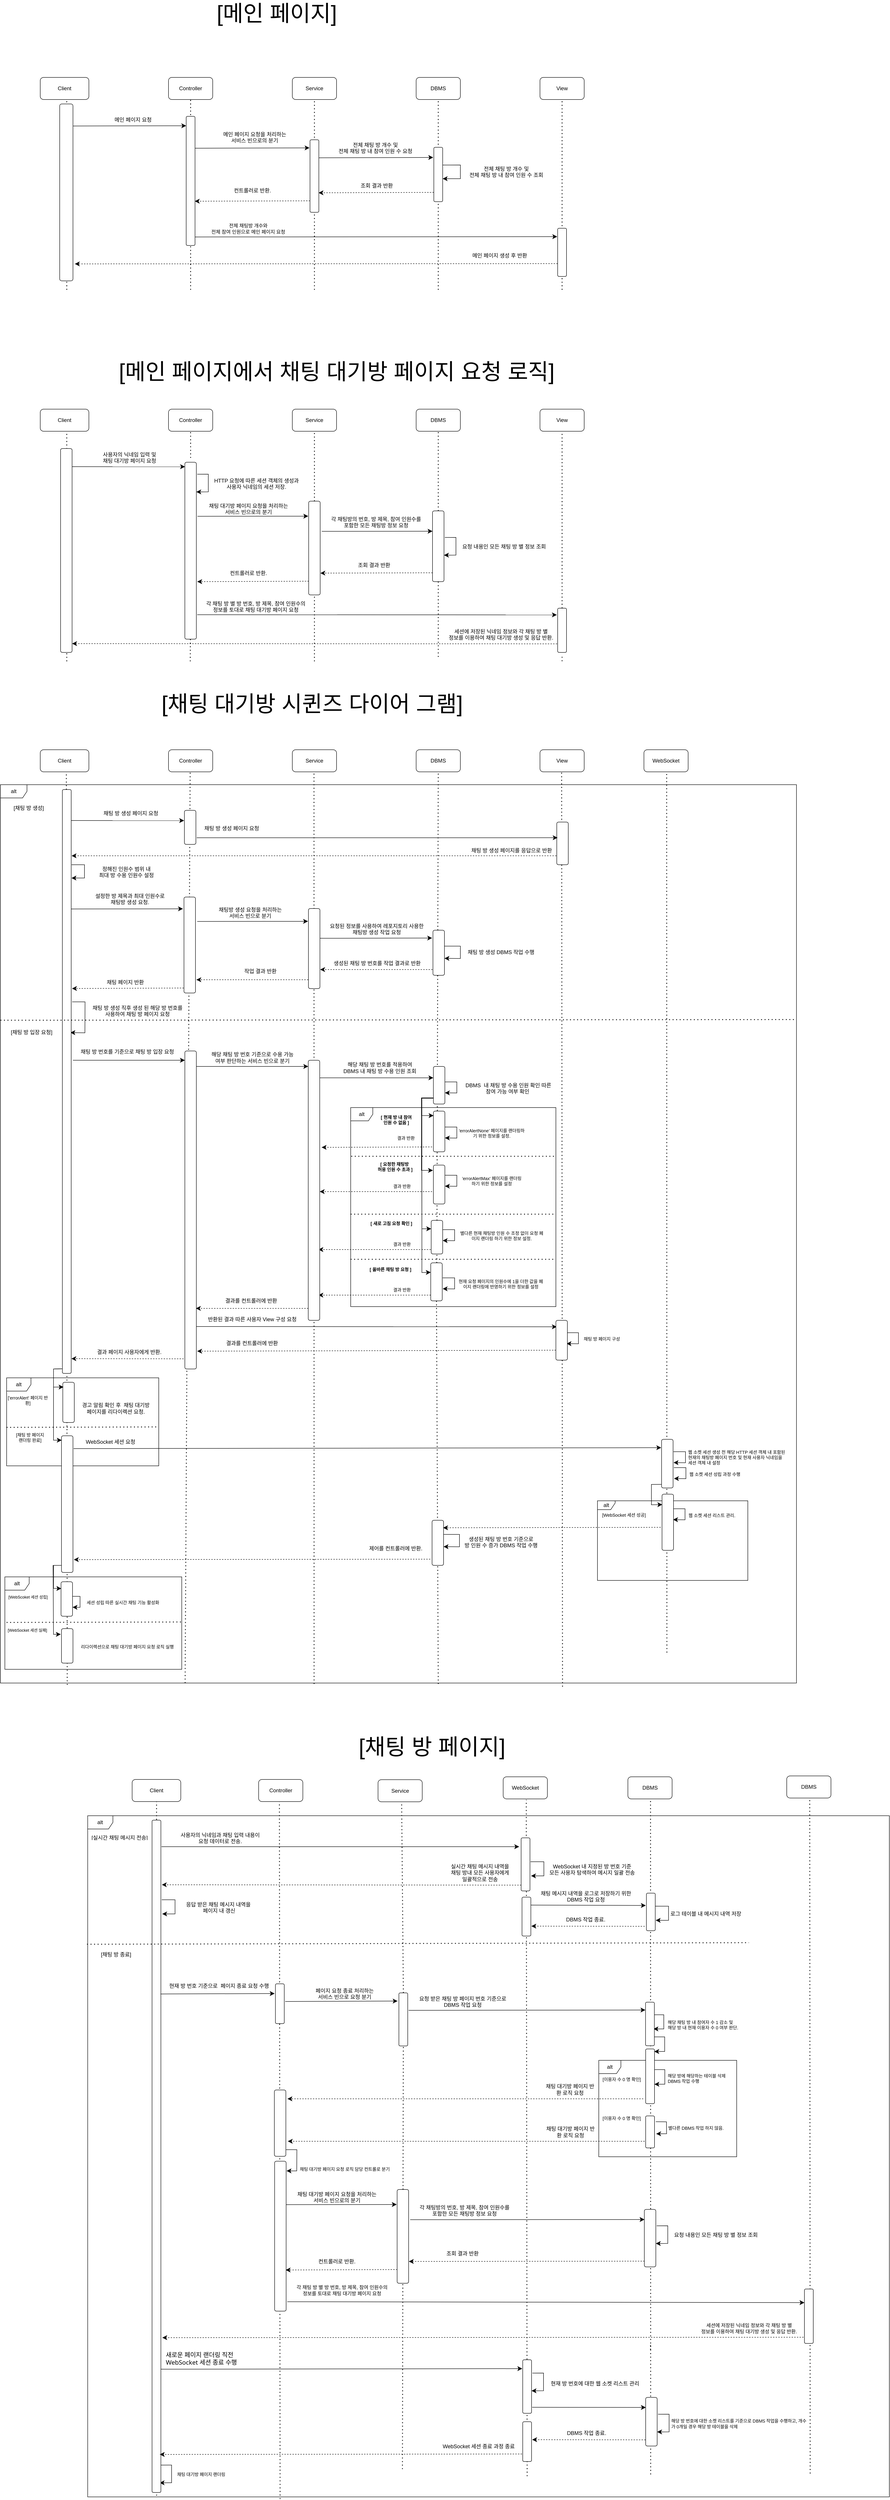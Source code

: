 <mxfile version="24.7.6">
  <diagram name="페이지-1" id="ZEp8MGLofbdIX7JLPofY">
    <mxGraphModel dx="2500" dy="1166" grid="1" gridSize="10" guides="1" tooltips="1" connect="1" arrows="1" fold="1" page="0" pageScale="1" pageWidth="827" pageHeight="1169" math="0" shadow="0">
      <root>
        <mxCell id="0" />
        <mxCell id="1" parent="0" />
        <mxCell id="ViG-ub13T800X4hepAKf-46" value="" style="endArrow=none;dashed=1;html=1;dashPattern=1 3;strokeWidth=2;rounded=0;fontSize=12;startSize=8;endSize=8;curved=1;entryX=0.5;entryY=1;entryDx=0;entryDy=0;exitX=0.24;exitY=1.003;exitDx=0;exitDy=0;exitPerimeter=0;" parent="1" source="lWZVdFf9-d1-hR_uRD1c-45" edge="1">
          <mxGeometry width="50" height="50" relative="1" as="geometry">
            <mxPoint x="280.81" y="5023" as="sourcePoint" />
            <mxPoint x="280.81" y="4138" as="targetPoint" />
          </mxGeometry>
        </mxCell>
        <mxCell id="ViG-ub13T800X4hepAKf-134" value="" style="endArrow=none;dashed=1;html=1;dashPattern=1 3;strokeWidth=2;rounded=0;entryX=0.6;entryY=1;entryDx=0;entryDy=0;entryPerimeter=0;exitX=0.702;exitY=0.999;exitDx=0;exitDy=0;exitPerimeter=0;" parent="1" edge="1">
          <mxGeometry width="50" height="50" relative="1" as="geometry">
            <mxPoint x="1120.31" y="5659" as="sourcePoint" />
            <mxPoint x="1120" y="4130" as="targetPoint" />
          </mxGeometry>
        </mxCell>
        <mxCell id="ViG-ub13T800X4hepAKf-130" value="" style="endArrow=none;dashed=1;html=1;dashPattern=1 3;strokeWidth=2;rounded=0;fontSize=12;startSize=8;endSize=8;curved=1;entryX=0.5;entryY=1;entryDx=0;entryDy=0;exitX=0.086;exitY=0.998;exitDx=0;exitDy=0;exitPerimeter=0;fontStyle=1" parent="1" source="lWZVdFf9-d1-hR_uRD1c-45" edge="1">
          <mxGeometry width="50" height="50" relative="1" as="geometry">
            <mxPoint x="3" y="5659" as="sourcePoint" />
            <mxPoint x="3" y="4138" as="targetPoint" />
          </mxGeometry>
        </mxCell>
        <mxCell id="ViG-ub13T800X4hepAKf-129" value="" style="endArrow=none;dashed=1;html=1;dashPattern=1 3;strokeWidth=2;rounded=0;fontSize=12;startSize=8;endSize=8;curved=1;exitX=0.548;exitY=1.002;exitDx=0;exitDy=0;exitPerimeter=0;entryX=0.558;entryY=1.03;entryDx=0;entryDy=0;entryPerimeter=0;" parent="1" edge="1">
          <mxGeometry width="50" height="50" relative="1" as="geometry">
            <mxPoint x="841" y="5663" as="sourcePoint" />
            <mxPoint x="839" y="4134" as="targetPoint" />
          </mxGeometry>
        </mxCell>
        <mxCell id="ViG-ub13T800X4hepAKf-96" value="" style="endArrow=none;dashed=1;html=1;dashPattern=1 3;strokeWidth=2;rounded=0;fontSize=12;startSize=8;endSize=8;curved=1;exitX=0.475;exitY=1.005;exitDx=0;exitDy=0;exitPerimeter=0;" parent="1" edge="1">
          <mxGeometry width="50" height="50" relative="1" as="geometry">
            <mxPoint x="559" y="5647" as="sourcePoint" />
            <mxPoint x="561" y="4691" as="targetPoint" />
          </mxGeometry>
        </mxCell>
        <mxCell id="lWZVdFf9-d1-hR_uRD1c-42" value="" style="endArrow=none;dashed=1;html=1;dashPattern=1 3;strokeWidth=2;rounded=0;fontSize=12;startSize=8;endSize=8;curved=1;entryX=0.545;entryY=0.992;entryDx=0;entryDy=0;entryPerimeter=0;exitX=0.084;exitY=1.002;exitDx=0;exitDy=0;exitPerimeter=0;" parent="1" edge="1">
          <mxGeometry width="50" height="50" relative="1" as="geometry">
            <mxPoint x="-199" y="3874" as="sourcePoint" />
            <mxPoint x="-201" y="1809" as="targetPoint" />
          </mxGeometry>
        </mxCell>
        <mxCell id="opjma3zU81HSleUwcg9g-42" value="" style="endArrow=none;dashed=1;html=1;dashPattern=1 3;strokeWidth=2;rounded=0;fontSize=12;startSize=8;endSize=8;curved=1;entryX=0.5;entryY=1;entryDx=0;entryDy=0;exitX=0.55;exitY=1.001;exitDx=0;exitDy=0;exitPerimeter=0;" parent="1" source="9DNWAFKed83OJ6perg8Q-243" target="opjma3zU81HSleUwcg9g-41" edge="1">
          <mxGeometry width="50" height="50" relative="1" as="geometry">
            <mxPoint x="640" y="3360" as="sourcePoint" />
            <mxPoint x="637" y="2900" as="targetPoint" />
          </mxGeometry>
        </mxCell>
        <mxCell id="lWZVdFf9-d1-hR_uRD1c-22" value="" style="endArrow=none;dashed=1;html=1;dashPattern=1 3;strokeWidth=2;rounded=0;fontSize=12;startSize=8;endSize=8;curved=1;entryX=0.5;entryY=1;entryDx=0;entryDy=0;exitX=0.706;exitY=0.999;exitDx=0;exitDy=0;exitPerimeter=0;" parent="1" edge="1">
          <mxGeometry width="50" height="50" relative="1" as="geometry">
            <mxPoint x="921" y="3878" as="sourcePoint" />
            <mxPoint x="919" y="1810" as="targetPoint" />
          </mxGeometry>
        </mxCell>
        <mxCell id="PbIYio_T5DRapOlMZ3oK-103" value="" style="endArrow=none;dashed=1;html=1;dashPattern=1 3;strokeWidth=2;rounded=0;fontSize=12;startSize=8;endSize=8;curved=1;entryX=0.5;entryY=1;entryDx=0;entryDy=0;exitX=0.232;exitY=1;exitDx=0;exitDy=0;exitPerimeter=0;" parent="1" source="9DNWAFKed83OJ6perg8Q-243" edge="1">
          <mxGeometry width="50" height="50" relative="1" as="geometry">
            <mxPoint x="79" y="3330" as="sourcePoint" />
            <mxPoint x="79" y="1810" as="targetPoint" />
          </mxGeometry>
        </mxCell>
        <mxCell id="PbIYio_T5DRapOlMZ3oK-100" value="" style="endArrow=none;dashed=1;html=1;dashPattern=1 3;strokeWidth=2;rounded=0;fontSize=12;startSize=8;endSize=8;curved=1;entryX=0.5;entryY=1;entryDx=0;entryDy=0;exitX=0.394;exitY=1.001;exitDx=0;exitDy=0;exitPerimeter=0;" parent="1" source="9DNWAFKed83OJ6perg8Q-243" edge="1">
          <mxGeometry width="50" height="50" relative="1" as="geometry">
            <mxPoint x="360" y="3360" as="sourcePoint" />
            <mxPoint x="359" y="1810" as="targetPoint" />
          </mxGeometry>
        </mxCell>
        <mxCell id="PbIYio_T5DRapOlMZ3oK-69" value="" style="endArrow=none;dashed=1;html=1;dashPattern=1 3;strokeWidth=2;rounded=0;fontSize=12;startSize=8;endSize=8;curved=1;entryX=0.5;entryY=1;entryDx=0;entryDy=0;" parent="1" edge="1">
          <mxGeometry width="50" height="50" relative="1" as="geometry">
            <mxPoint x="637.108" y="2824" as="sourcePoint" />
            <mxPoint x="640" y="1810" as="targetPoint" />
          </mxGeometry>
        </mxCell>
        <mxCell id="9DNWAFKed83OJ6perg8Q-1" value="Client" style="rounded=1;whiteSpace=wrap;html=1;" parent="1" vertex="1">
          <mxGeometry x="-260" y="240" width="110" height="50" as="geometry" />
        </mxCell>
        <mxCell id="9DNWAFKed83OJ6perg8Q-2" value="" style="endArrow=none;dashed=1;html=1;dashPattern=1 3;strokeWidth=2;rounded=0;fontSize=12;startSize=8;endSize=8;curved=1;entryX=0.545;entryY=0.992;entryDx=0;entryDy=0;entryPerimeter=0;" parent="1" target="9DNWAFKed83OJ6perg8Q-1" edge="1">
          <mxGeometry width="50" height="50" relative="1" as="geometry">
            <mxPoint x="-200" y="720" as="sourcePoint" />
            <mxPoint x="-20" y="300" as="targetPoint" />
          </mxGeometry>
        </mxCell>
        <mxCell id="9DNWAFKed83OJ6perg8Q-3" value="Service" style="rounded=1;whiteSpace=wrap;html=1;" parent="1" vertex="1">
          <mxGeometry x="310" y="240" width="100" height="50" as="geometry" />
        </mxCell>
        <mxCell id="9DNWAFKed83OJ6perg8Q-4" value="" style="endArrow=none;dashed=1;html=1;dashPattern=1 3;strokeWidth=2;rounded=0;fontSize=12;startSize=8;endSize=8;curved=1;entryX=0.5;entryY=1;entryDx=0;entryDy=0;exitX=0.5;exitY=0;exitDx=0;exitDy=0;" parent="1" target="9DNWAFKed83OJ6perg8Q-3" edge="1">
          <mxGeometry width="50" height="50" relative="1" as="geometry">
            <mxPoint x="360" y="456" as="sourcePoint" />
            <mxPoint x="360" y="240" as="targetPoint" />
          </mxGeometry>
        </mxCell>
        <mxCell id="9DNWAFKed83OJ6perg8Q-5" value="DBMS" style="rounded=1;whiteSpace=wrap;html=1;" parent="1" vertex="1">
          <mxGeometry x="590" y="240" width="100" height="50" as="geometry" />
        </mxCell>
        <mxCell id="9DNWAFKed83OJ6perg8Q-6" value="" style="endArrow=none;dashed=1;html=1;dashPattern=1 3;strokeWidth=2;rounded=0;fontSize=12;startSize=8;endSize=8;curved=1;entryX=0.5;entryY=1;entryDx=0;entryDy=0;" parent="1" target="9DNWAFKed83OJ6perg8Q-5" edge="1">
          <mxGeometry width="50" height="50" relative="1" as="geometry">
            <mxPoint x="640" y="720" as="sourcePoint" />
            <mxPoint x="610" y="310" as="targetPoint" />
          </mxGeometry>
        </mxCell>
        <mxCell id="9DNWAFKed83OJ6perg8Q-7" value="Controller" style="rounded=1;whiteSpace=wrap;html=1;" parent="1" vertex="1">
          <mxGeometry x="30" y="240" width="100" height="50" as="geometry" />
        </mxCell>
        <mxCell id="9DNWAFKed83OJ6perg8Q-8" value="" style="endArrow=none;dashed=1;html=1;dashPattern=1 3;strokeWidth=2;rounded=0;fontSize=12;startSize=8;endSize=8;curved=1;entryX=0.5;entryY=1;entryDx=0;entryDy=0;" parent="1" target="9DNWAFKed83OJ6perg8Q-7" edge="1">
          <mxGeometry width="50" height="50" relative="1" as="geometry">
            <mxPoint x="80" y="325" as="sourcePoint" />
            <mxPoint x="79.23" y="300" as="targetPoint" />
          </mxGeometry>
        </mxCell>
        <mxCell id="9DNWAFKed83OJ6perg8Q-13" value="View" style="rounded=1;whiteSpace=wrap;html=1;" parent="1" vertex="1">
          <mxGeometry x="870" y="240" width="100" height="50" as="geometry" />
        </mxCell>
        <mxCell id="9DNWAFKed83OJ6perg8Q-14" value="" style="endArrow=none;dashed=1;html=1;dashPattern=1 3;strokeWidth=2;rounded=0;fontSize=12;startSize=8;endSize=8;curved=1;entryX=0.5;entryY=1;entryDx=0;entryDy=0;" parent="1" target="9DNWAFKed83OJ6perg8Q-13" edge="1">
          <mxGeometry width="50" height="50" relative="1" as="geometry">
            <mxPoint x="920" y="720" as="sourcePoint" />
            <mxPoint x="919.23" y="300" as="targetPoint" />
          </mxGeometry>
        </mxCell>
        <mxCell id="9DNWAFKed83OJ6perg8Q-22" value="" style="endArrow=none;dashed=1;html=1;dashPattern=1 3;strokeWidth=2;rounded=0;fontSize=12;startSize=8;endSize=8;curved=1;entryX=0.5;entryY=1;entryDx=0;entryDy=0;" parent="1" edge="1">
          <mxGeometry width="50" height="50" relative="1" as="geometry">
            <mxPoint x="80" y="720" as="sourcePoint" />
            <mxPoint x="80" y="425" as="targetPoint" />
          </mxGeometry>
        </mxCell>
        <mxCell id="9DNWAFKed83OJ6perg8Q-28" value="" style="endArrow=none;dashed=1;html=1;dashPattern=1 3;strokeWidth=2;rounded=0;fontSize=12;startSize=8;endSize=8;curved=1;entryX=0.5;entryY=1;entryDx=0;entryDy=0;" parent="1" edge="1">
          <mxGeometry width="50" height="50" relative="1" as="geometry">
            <mxPoint x="360" y="720" as="sourcePoint" />
            <mxPoint x="360" y="405" as="targetPoint" />
          </mxGeometry>
        </mxCell>
        <mxCell id="9DNWAFKed83OJ6perg8Q-62" value="" style="endArrow=classic;html=1;rounded=0;fontSize=12;startSize=8;endSize=8;curved=1;entryX=-0.057;entryY=0.284;entryDx=0;entryDy=0;exitX=1.014;exitY=0.336;exitDx=0;exitDy=0;entryPerimeter=0;exitPerimeter=0;" parent="1" edge="1">
          <mxGeometry width="50" height="50" relative="1" as="geometry">
            <mxPoint x="90.28" y="400.072" as="sourcePoint" />
            <mxPoint x="348.86" y="399.328" as="targetPoint" />
          </mxGeometry>
        </mxCell>
        <UserObject label="메인 페이지 요청을 처리하는&lt;div&gt;서비스 빈으로의 분기&lt;/div&gt;" placeholders="1" name="Variable" id="9DNWAFKed83OJ6perg8Q-63">
          <mxCell style="text;html=1;strokeColor=none;fillColor=none;align=center;verticalAlign=middle;whiteSpace=wrap;overflow=hidden;" parent="1" vertex="1">
            <mxGeometry x="110" y="359" width="230" height="32" as="geometry" />
          </mxCell>
        </UserObject>
        <mxCell id="9DNWAFKed83OJ6perg8Q-64" value="" style="endArrow=classic;html=1;rounded=0;fontSize=12;startSize=8;endSize=8;curved=1;entryX=-0.057;entryY=0.284;entryDx=0;entryDy=0;exitX=1.014;exitY=0.336;exitDx=0;exitDy=0;entryPerimeter=0;exitPerimeter=0;" parent="1" edge="1">
          <mxGeometry width="50" height="50" relative="1" as="geometry">
            <mxPoint x="370" y="421.742" as="sourcePoint" />
            <mxPoint x="628.58" y="420.998" as="targetPoint" />
          </mxGeometry>
        </mxCell>
        <UserObject label="전체 채팅 방 개수 및&lt;div&gt;전체 채팅 방 내 참여 인원 수 요청&lt;/div&gt;" placeholders="1" name="Variable" id="9DNWAFKed83OJ6perg8Q-65">
          <mxCell style="text;html=1;strokeColor=none;fillColor=none;align=center;verticalAlign=middle;whiteSpace=wrap;overflow=hidden;" parent="1" vertex="1">
            <mxGeometry x="383" y="383" width="230" height="32" as="geometry" />
          </mxCell>
        </UserObject>
        <mxCell id="9DNWAFKed83OJ6perg8Q-66" value="" style="endArrow=classic;html=1;rounded=0;fontSize=12;startSize=8;endSize=8;curved=0;entryX=1;entryY=0.5;entryDx=0;entryDy=0;exitX=0.95;exitY=0.283;exitDx=0;exitDy=0;exitPerimeter=0;" parent="1" edge="1">
          <mxGeometry width="50" height="50" relative="1" as="geometry">
            <mxPoint x="649" y="438.186" as="sourcePoint" />
            <mxPoint x="650" y="469.0" as="targetPoint" />
            <Array as="points">
              <mxPoint x="690" y="438" />
              <mxPoint x="690" y="469" />
            </Array>
          </mxGeometry>
        </mxCell>
        <UserObject label="전체 채팅 방 개수 및&lt;div&gt;전체 채팅 방 내 참여 인원 수 조회&lt;/div&gt;" placeholders="1" name="Variable" id="9DNWAFKed83OJ6perg8Q-67">
          <mxCell style="text;html=1;strokeColor=none;fillColor=none;align=center;verticalAlign=middle;whiteSpace=wrap;overflow=hidden;" parent="1" vertex="1">
            <mxGeometry x="694" y="437" width="200" height="32" as="geometry" />
          </mxCell>
        </UserObject>
        <mxCell id="9DNWAFKed83OJ6perg8Q-68" value="" style="endArrow=classic;html=1;rounded=0;fontSize=12;startSize=8;endSize=8;curved=1;exitX=-0.007;exitY=0.837;exitDx=0;exitDy=0;exitPerimeter=0;entryX=0.964;entryY=0.711;entryDx=0;entryDy=0;entryPerimeter=0;dashed=1;" parent="1" edge="1">
          <mxGeometry width="50" height="50" relative="1" as="geometry">
            <mxPoint x="629.86" y="499.951" as="sourcePoint" />
            <mxPoint x="369.28" y="500.87" as="targetPoint" />
          </mxGeometry>
        </mxCell>
        <UserObject label="조회 결과 반환" placeholders="1" name="Variable" id="9DNWAFKed83OJ6perg8Q-71">
          <mxCell style="text;html=1;strokeColor=none;fillColor=none;align=center;verticalAlign=middle;whiteSpace=wrap;overflow=hidden;" parent="1" vertex="1">
            <mxGeometry x="386" y="469" width="230" height="32" as="geometry" />
          </mxCell>
        </UserObject>
        <mxCell id="9DNWAFKed83OJ6perg8Q-74" value="" style="rounded=1;whiteSpace=wrap;html=1;" parent="1" vertex="1">
          <mxGeometry x="350" y="381" width="20" height="164" as="geometry" />
        </mxCell>
        <mxCell id="9DNWAFKed83OJ6perg8Q-75" value="" style="endArrow=classic;html=1;rounded=0;fontSize=12;startSize=8;endSize=8;curved=1;exitX=-0.007;exitY=0.837;exitDx=0;exitDy=0;exitPerimeter=0;entryX=0.964;entryY=0.711;entryDx=0;entryDy=0;entryPerimeter=0;dashed=1;" parent="1" edge="1">
          <mxGeometry width="50" height="50" relative="1" as="geometry">
            <mxPoint x="350.0" y="519.001" as="sourcePoint" />
            <mxPoint x="89.42" y="519.92" as="targetPoint" />
          </mxGeometry>
        </mxCell>
        <UserObject label="컨트롤러로 반환." placeholders="1" name="Variable" id="9DNWAFKed83OJ6perg8Q-76">
          <mxCell style="text;html=1;strokeColor=none;fillColor=none;align=center;verticalAlign=middle;whiteSpace=wrap;overflow=hidden;" parent="1" vertex="1">
            <mxGeometry x="105" y="480" width="230" height="32" as="geometry" />
          </mxCell>
        </UserObject>
        <mxCell id="9DNWAFKed83OJ6perg8Q-77" value="" style="rounded=1;whiteSpace=wrap;html=1;" parent="1" vertex="1">
          <mxGeometry x="630" y="398" width="20" height="123" as="geometry" />
        </mxCell>
        <mxCell id="9DNWAFKed83OJ6perg8Q-80" value="" style="rounded=1;whiteSpace=wrap;html=1;" parent="1" vertex="1">
          <mxGeometry x="70" y="328" width="20" height="292" as="geometry" />
        </mxCell>
        <mxCell id="9DNWAFKed83OJ6perg8Q-82" value="" style="endArrow=classic;html=1;rounded=0;fontSize=12;startSize=8;endSize=8;curved=1;entryX=-0.026;entryY=0.11;entryDx=0;entryDy=0;exitX=1.014;exitY=0.336;exitDx=0;exitDy=0;entryPerimeter=0;exitPerimeter=0;" parent="1" edge="1">
          <mxGeometry width="50" height="50" relative="1" as="geometry">
            <mxPoint x="90" y="600.742" as="sourcePoint" />
            <mxPoint x="909" y="600" as="targetPoint" />
          </mxGeometry>
        </mxCell>
        <UserObject label="전체 채팅방 개수와&lt;div style=&quot;font-size: 11px;&quot;&gt;전체 참여 인원으로 메인 페이지 요청&lt;/div&gt;" placeholders="1" name="Variable" id="9DNWAFKed83OJ6perg8Q-83">
          <mxCell style="text;html=1;strokeColor=none;fillColor=none;align=center;verticalAlign=middle;whiteSpace=wrap;overflow=hidden;fontSize=11;" parent="1" vertex="1">
            <mxGeometry x="100" y="566" width="221" height="32" as="geometry" />
          </mxCell>
        </UserObject>
        <mxCell id="9DNWAFKed83OJ6perg8Q-84" value="" style="endArrow=classic;html=1;rounded=0;fontSize=12;startSize=8;endSize=8;curved=1;entryX=1.142;entryY=0.94;entryDx=0;entryDy=0;dashed=1;entryPerimeter=0;" parent="1" edge="1">
          <mxGeometry width="50" height="50" relative="1" as="geometry">
            <mxPoint x="910" y="661" as="sourcePoint" />
            <mxPoint x="-181.74" y="661.6" as="targetPoint" />
          </mxGeometry>
        </mxCell>
        <UserObject label="메인 페이지 생성 후 반환" placeholders="1" name="Variable" id="9DNWAFKed83OJ6perg8Q-85">
          <mxCell style="text;html=1;strokeColor=none;fillColor=none;align=center;verticalAlign=middle;whiteSpace=wrap;overflow=hidden;" parent="1" vertex="1">
            <mxGeometry x="664" y="627" width="230" height="32" as="geometry" />
          </mxCell>
        </UserObject>
        <mxCell id="9DNWAFKed83OJ6perg8Q-88" value="" style="rounded=1;whiteSpace=wrap;html=1;" parent="1" vertex="1">
          <mxGeometry x="910" y="581" width="20" height="109" as="geometry" />
        </mxCell>
        <mxCell id="9DNWAFKed83OJ6perg8Q-89" value="" style="rounded=1;whiteSpace=wrap;html=1;" parent="1" vertex="1">
          <mxGeometry x="-216" y="300" width="30" height="400" as="geometry" />
        </mxCell>
        <mxCell id="9DNWAFKed83OJ6perg8Q-90" value="[메인 페이지]" style="text;html=1;align=center;verticalAlign=middle;whiteSpace=wrap;rounded=0;fontSize=50;" parent="1" vertex="1">
          <mxGeometry x="30" y="80" width="490" height="30" as="geometry" />
        </mxCell>
        <mxCell id="9DNWAFKed83OJ6perg8Q-91" value="[메인 페이지에서 채팅 대기방 페이지 요청 로직]" style="text;html=1;align=center;verticalAlign=middle;whiteSpace=wrap;rounded=0;fontSize=50;" parent="1" vertex="1">
          <mxGeometry x="-221.92" y="890" width="1265" height="30" as="geometry" />
        </mxCell>
        <mxCell id="9DNWAFKed83OJ6perg8Q-93" value="Client" style="rounded=1;whiteSpace=wrap;html=1;" parent="1" vertex="1">
          <mxGeometry x="-260" y="990" width="110" height="50" as="geometry" />
        </mxCell>
        <mxCell id="9DNWAFKed83OJ6perg8Q-94" value="" style="endArrow=none;dashed=1;html=1;dashPattern=1 3;strokeWidth=2;rounded=0;fontSize=12;startSize=8;endSize=8;curved=1;entryX=0.545;entryY=0.992;entryDx=0;entryDy=0;entryPerimeter=0;" parent="1" target="9DNWAFKed83OJ6perg8Q-93" edge="1">
          <mxGeometry width="50" height="50" relative="1" as="geometry">
            <mxPoint x="-200" y="1560" as="sourcePoint" />
            <mxPoint x="-20" y="1050" as="targetPoint" />
          </mxGeometry>
        </mxCell>
        <mxCell id="9DNWAFKed83OJ6perg8Q-95" value="Service" style="rounded=1;whiteSpace=wrap;html=1;" parent="1" vertex="1">
          <mxGeometry x="310" y="990" width="100" height="50" as="geometry" />
        </mxCell>
        <mxCell id="9DNWAFKed83OJ6perg8Q-96" value="" style="endArrow=none;dashed=1;html=1;dashPattern=1 3;strokeWidth=2;rounded=0;fontSize=12;startSize=8;endSize=8;curved=1;entryX=0.5;entryY=1;entryDx=0;entryDy=0;exitX=0.5;exitY=0;exitDx=0;exitDy=0;" parent="1" target="9DNWAFKed83OJ6perg8Q-95" edge="1">
          <mxGeometry width="50" height="50" relative="1" as="geometry">
            <mxPoint x="360.0" y="1198" as="sourcePoint" />
            <mxPoint x="360" y="990" as="targetPoint" />
          </mxGeometry>
        </mxCell>
        <mxCell id="9DNWAFKed83OJ6perg8Q-97" value="DBMS" style="rounded=1;whiteSpace=wrap;html=1;" parent="1" vertex="1">
          <mxGeometry x="590" y="990" width="100" height="50" as="geometry" />
        </mxCell>
        <mxCell id="9DNWAFKed83OJ6perg8Q-98" value="" style="endArrow=none;dashed=1;html=1;dashPattern=1 3;strokeWidth=2;rounded=0;fontSize=12;startSize=8;endSize=8;curved=1;entryX=0.5;entryY=1;entryDx=0;entryDy=0;" parent="1" target="9DNWAFKed83OJ6perg8Q-97" edge="1">
          <mxGeometry width="50" height="50" relative="1" as="geometry">
            <mxPoint x="640" y="1220" as="sourcePoint" />
            <mxPoint x="610" y="1060" as="targetPoint" />
          </mxGeometry>
        </mxCell>
        <mxCell id="9DNWAFKed83OJ6perg8Q-99" value="Controller" style="rounded=1;whiteSpace=wrap;html=1;" parent="1" vertex="1">
          <mxGeometry x="30" y="990" width="100" height="50" as="geometry" />
        </mxCell>
        <mxCell id="9DNWAFKed83OJ6perg8Q-100" value="View" style="rounded=1;whiteSpace=wrap;html=1;" parent="1" vertex="1">
          <mxGeometry x="870" y="990" width="100" height="50" as="geometry" />
        </mxCell>
        <mxCell id="9DNWAFKed83OJ6perg8Q-101" value="" style="endArrow=none;dashed=1;html=1;dashPattern=1 3;strokeWidth=2;rounded=0;fontSize=12;startSize=8;endSize=8;curved=1;entryX=0.5;entryY=1;entryDx=0;entryDy=0;" parent="1" target="9DNWAFKed83OJ6perg8Q-100" edge="1">
          <mxGeometry width="50" height="50" relative="1" as="geometry">
            <mxPoint x="920" y="1440" as="sourcePoint" />
            <mxPoint x="919.23" y="1050" as="targetPoint" />
          </mxGeometry>
        </mxCell>
        <mxCell id="9DNWAFKed83OJ6perg8Q-102" value="" style="endArrow=none;dashed=1;html=1;dashPattern=1 3;strokeWidth=2;rounded=0;fontSize=12;startSize=8;endSize=8;curved=1;entryX=0.5;entryY=1;entryDx=0;entryDy=0;" parent="1" target="9DNWAFKed83OJ6perg8Q-99" edge="1">
          <mxGeometry width="50" height="50" relative="1" as="geometry">
            <mxPoint x="80" y="1100" as="sourcePoint" />
            <mxPoint x="80" y="1175" as="targetPoint" />
          </mxGeometry>
        </mxCell>
        <mxCell id="9DNWAFKed83OJ6perg8Q-105" value="" style="endArrow=none;dashed=1;html=1;dashPattern=1 3;strokeWidth=2;rounded=0;fontSize=12;startSize=8;endSize=8;curved=1;entryX=0.5;entryY=1;entryDx=0;entryDy=0;" parent="1" edge="1">
          <mxGeometry width="50" height="50" relative="1" as="geometry">
            <mxPoint x="80" y="1400" as="sourcePoint" />
            <mxPoint x="80" y="1390" as="targetPoint" />
          </mxGeometry>
        </mxCell>
        <UserObject label="사용자의 닉네임 입력 및&lt;div style=&quot;font-size: 12px;&quot;&gt;채팅 대기방 페이지 요청&lt;/div&gt;" placeholders="1" name="Variable" id="9DNWAFKed83OJ6perg8Q-107">
          <mxCell style="text;html=1;strokeColor=none;fillColor=none;align=center;verticalAlign=middle;whiteSpace=wrap;overflow=hidden;fontSize=12;" parent="1" vertex="1">
            <mxGeometry x="-152.69" y="1083" width="190" height="32" as="geometry" />
          </mxCell>
        </UserObject>
        <mxCell id="9DNWAFKed83OJ6perg8Q-108" value="" style="endArrow=classic;html=1;rounded=0;fontSize=12;startSize=8;endSize=8;curved=1;entryX=0;entryY=0.22;entryDx=0;entryDy=0;entryPerimeter=0;exitX=1.023;exitY=0.106;exitDx=0;exitDy=0;exitPerimeter=0;" parent="1" edge="1">
          <mxGeometry width="50" height="50" relative="1" as="geometry">
            <mxPoint x="-188.0" y="1120" as="sourcePoint" />
            <mxPoint x="67.31" y="1120.18" as="targetPoint" />
          </mxGeometry>
        </mxCell>
        <mxCell id="9DNWAFKed83OJ6perg8Q-110" value="" style="endArrow=none;dashed=1;html=1;dashPattern=1 3;strokeWidth=2;rounded=0;fontSize=12;startSize=8;endSize=8;curved=1;entryX=0.5;entryY=1;entryDx=0;entryDy=0;" parent="1" target="9DNWAFKed83OJ6perg8Q-131" edge="1">
          <mxGeometry width="50" height="50" relative="1" as="geometry">
            <mxPoint x="360" y="1560" as="sourcePoint" />
            <mxPoint x="360.0" y="1476.0" as="targetPoint" />
          </mxGeometry>
        </mxCell>
        <UserObject label="HTTP 요청에 따른 세션 객체의 생성과&lt;div style=&quot;font-size: 12px;&quot;&gt;사용자 닉네임의 세션 저장.&lt;/div&gt;" placeholders="1" name="Variable" id="9DNWAFKed83OJ6perg8Q-111">
          <mxCell style="text;html=1;strokeColor=none;fillColor=none;align=center;verticalAlign=middle;whiteSpace=wrap;overflow=hidden;fontSize=12;" parent="1" vertex="1">
            <mxGeometry x="124" y="1142" width="210" height="32" as="geometry" />
          </mxCell>
        </UserObject>
        <mxCell id="9DNWAFKed83OJ6perg8Q-112" value="" style="endArrow=classic;html=1;rounded=0;fontSize=12;startSize=8;endSize=8;curved=0;exitX=1.077;exitY=0.159;exitDx=0;exitDy=0;exitPerimeter=0;entryX=1;entryY=0.297;entryDx=0;entryDy=0;entryPerimeter=0;" parent="1" edge="1">
          <mxGeometry width="50" height="50" relative="1" as="geometry">
            <mxPoint x="95.002" y="1137.11" as="sourcePoint" />
            <mxPoint x="93" y="1177.13" as="targetPoint" />
            <Array as="points">
              <mxPoint x="120" y="1137" />
              <mxPoint x="120" y="1177" />
            </Array>
          </mxGeometry>
        </mxCell>
        <mxCell id="9DNWAFKed83OJ6perg8Q-114" value="" style="endArrow=classic;html=1;rounded=0;fontSize=12;startSize=8;endSize=8;curved=1;exitX=1.098;exitY=0.456;exitDx=0;exitDy=0;exitPerimeter=0;entryX=-0.038;entryY=0.117;entryDx=0;entryDy=0;entryPerimeter=0;" parent="1" edge="1">
          <mxGeometry width="50" height="50" relative="1" as="geometry">
            <mxPoint x="95.548" y="1232.24" as="sourcePoint" />
            <mxPoint x="346.012" y="1231.93" as="targetPoint" />
          </mxGeometry>
        </mxCell>
        <UserObject label="채팅 대기방 페이지 요청을 처리하는&lt;div style=&quot;font-size: 12px;&quot;&gt;서비스 빈으로의 분기&lt;/div&gt;" placeholders="1" name="Variable" id="9DNWAFKed83OJ6perg8Q-117">
          <mxCell style="text;html=1;strokeColor=none;fillColor=none;align=center;verticalAlign=middle;whiteSpace=wrap;overflow=hidden;fontSize=12;" parent="1" vertex="1">
            <mxGeometry x="105.5" y="1199" width="210" height="32" as="geometry" />
          </mxCell>
        </UserObject>
        <mxCell id="9DNWAFKed83OJ6perg8Q-122" value="" style="endArrow=none;dashed=1;html=1;dashPattern=1 3;strokeWidth=2;rounded=0;fontSize=12;startSize=8;endSize=8;curved=1;entryX=0.5;entryY=1;entryDx=0;entryDy=0;" parent="1" target="9DNWAFKed83OJ6perg8Q-132" edge="1">
          <mxGeometry width="50" height="50" relative="1" as="geometry">
            <mxPoint x="640" y="1550" as="sourcePoint" />
            <mxPoint x="640" y="1510" as="targetPoint" />
          </mxGeometry>
        </mxCell>
        <mxCell id="9DNWAFKed83OJ6perg8Q-123" value="" style="endArrow=classic;html=1;rounded=0;fontSize=12;startSize=8;endSize=8;curved=1;exitX=1.098;exitY=0.456;exitDx=0;exitDy=0;exitPerimeter=0;entryX=-0.038;entryY=0.117;entryDx=0;entryDy=0;entryPerimeter=0;" parent="1" edge="1">
          <mxGeometry width="50" height="50" relative="1" as="geometry">
            <mxPoint x="376.538" y="1266.31" as="sourcePoint" />
            <mxPoint x="627.002" y="1266.0" as="targetPoint" />
          </mxGeometry>
        </mxCell>
        <UserObject label="각 채팅방의 번호, 방 제목, 참여 인원수를&lt;div style=&quot;font-size: 12px;&quot;&gt;포함한 모든 채팅방 정보 요청&lt;/div&gt;" placeholders="1" name="Variable" id="9DNWAFKed83OJ6perg8Q-124">
          <mxCell style="text;html=1;strokeColor=none;fillColor=none;align=center;verticalAlign=middle;whiteSpace=wrap;overflow=hidden;fontSize=12;" parent="1" vertex="1">
            <mxGeometry x="386" y="1229" width="227" height="32" as="geometry" />
          </mxCell>
        </UserObject>
        <UserObject label="요청 내용인 모든 채팅 방 별 정보 조회" placeholders="1" name="Variable" id="9DNWAFKed83OJ6perg8Q-125">
          <mxCell style="text;html=1;strokeColor=none;fillColor=none;align=center;verticalAlign=middle;whiteSpace=wrap;overflow=hidden;fontSize=12;" parent="1" vertex="1">
            <mxGeometry x="684" y="1285" width="210" height="32" as="geometry" />
          </mxCell>
        </UserObject>
        <mxCell id="9DNWAFKed83OJ6perg8Q-126" value="" style="endArrow=classic;html=1;rounded=0;fontSize=12;startSize=8;endSize=8;curved=0;exitX=1.077;exitY=0.159;exitDx=0;exitDy=0;exitPerimeter=0;entryX=1;entryY=0.297;entryDx=0;entryDy=0;entryPerimeter=0;" parent="1" edge="1">
          <mxGeometry width="50" height="50" relative="1" as="geometry">
            <mxPoint x="655.002" y="1280.11" as="sourcePoint" />
            <mxPoint x="653" y="1320.13" as="targetPoint" />
            <Array as="points">
              <mxPoint x="680" y="1280" />
              <mxPoint x="680" y="1320" />
            </Array>
          </mxGeometry>
        </mxCell>
        <mxCell id="9DNWAFKed83OJ6perg8Q-127" value="" style="endArrow=classic;html=1;rounded=0;fontSize=12;startSize=8;endSize=8;curved=1;exitX=-0.007;exitY=0.837;exitDx=0;exitDy=0;exitPerimeter=0;entryX=1.018;entryY=0.561;entryDx=0;entryDy=0;dashed=1;entryPerimeter=0;" parent="1" edge="1">
          <mxGeometry width="50" height="50" relative="1" as="geometry">
            <mxPoint x="627.0" y="1359.951" as="sourcePoint" />
            <mxPoint x="373.468" y="1360.69" as="targetPoint" />
          </mxGeometry>
        </mxCell>
        <UserObject label="조회 결과 반환" placeholders="1" name="Variable" id="9DNWAFKed83OJ6perg8Q-128">
          <mxCell style="text;html=1;strokeColor=none;fillColor=none;align=center;verticalAlign=middle;whiteSpace=wrap;overflow=hidden;fontSize=12;" parent="1" vertex="1">
            <mxGeometry x="399.86" y="1326" width="190.14" height="34" as="geometry" />
          </mxCell>
        </UserObject>
        <mxCell id="9DNWAFKed83OJ6perg8Q-129" value="" style="endArrow=classic;html=1;rounded=0;fontSize=12;startSize=8;endSize=8;curved=1;exitX=-0.007;exitY=0.837;exitDx=0;exitDy=0;exitPerimeter=0;dashed=1;" parent="1" edge="1">
          <mxGeometry width="50" height="50" relative="1" as="geometry">
            <mxPoint x="347.14" y="1379.001" as="sourcePoint" />
            <mxPoint x="95" y="1380" as="targetPoint" />
          </mxGeometry>
        </mxCell>
        <UserObject label="컨트롤러로 반환." placeholders="1" name="Variable" id="9DNWAFKed83OJ6perg8Q-130">
          <mxCell style="text;html=1;strokeColor=none;fillColor=none;align=center;verticalAlign=middle;whiteSpace=wrap;overflow=hidden;fontSize=12;" parent="1" vertex="1">
            <mxGeometry x="147.5" y="1345" width="126" height="32" as="geometry" />
          </mxCell>
        </UserObject>
        <mxCell id="9DNWAFKed83OJ6perg8Q-131" value="" style="rounded=1;whiteSpace=wrap;html=1;fontSize=12;" parent="1" vertex="1">
          <mxGeometry x="347" y="1198" width="26" height="212" as="geometry" />
        </mxCell>
        <mxCell id="9DNWAFKed83OJ6perg8Q-132" value="" style="rounded=1;whiteSpace=wrap;html=1;fontSize=12;" parent="1" vertex="1">
          <mxGeometry x="627" y="1220" width="26" height="160" as="geometry" />
        </mxCell>
        <mxCell id="9DNWAFKed83OJ6perg8Q-134" value="" style="endArrow=none;dashed=1;html=1;dashPattern=1 3;strokeWidth=2;rounded=0;fontSize=12;startSize=8;endSize=8;curved=1;entryX=0.5;entryY=1;entryDx=0;entryDy=0;" parent="1" edge="1">
          <mxGeometry width="50" height="50" relative="1" as="geometry">
            <mxPoint x="79.23" y="1560" as="sourcePoint" />
            <mxPoint x="80" y="1400" as="targetPoint" />
          </mxGeometry>
        </mxCell>
        <mxCell id="9DNWAFKed83OJ6perg8Q-136" value="" style="rounded=1;whiteSpace=wrap;html=1;fontSize=12;" parent="1" vertex="1">
          <mxGeometry x="67" y="1110" width="26" height="400" as="geometry" />
        </mxCell>
        <mxCell id="9DNWAFKed83OJ6perg8Q-137" value="" style="endArrow=classic;html=1;rounded=0;fontSize=12;startSize=8;endSize=8;curved=1;entryX=-0.095;entryY=0.123;entryDx=0;entryDy=0;exitX=1.014;exitY=0.336;exitDx=0;exitDy=0;entryPerimeter=0;exitPerimeter=0;" parent="1" edge="1">
          <mxGeometry width="50" height="50" relative="1" as="geometry">
            <mxPoint x="95" y="1454.742" as="sourcePoint" />
            <mxPoint x="908.1" y="1455.129" as="targetPoint" />
          </mxGeometry>
        </mxCell>
        <mxCell id="9DNWAFKed83OJ6perg8Q-139" value="" style="endArrow=classic;html=1;rounded=0;fontSize=12;startSize=8;endSize=8;curved=1;entryX=1.005;entryY=0.917;entryDx=0;entryDy=0;dashed=1;entryPerimeter=0;exitX=-0.061;exitY=0.761;exitDx=0;exitDy=0;exitPerimeter=0;" parent="1" edge="1">
          <mxGeometry width="50" height="50" relative="1" as="geometry">
            <mxPoint x="908.78" y="1520.603" as="sourcePoint" />
            <mxPoint x="-187.87" y="1520.077" as="targetPoint" />
          </mxGeometry>
        </mxCell>
        <mxCell id="9DNWAFKed83OJ6perg8Q-141" value="" style="endArrow=none;dashed=1;html=1;dashPattern=1 3;strokeWidth=2;rounded=0;fontSize=12;startSize=8;endSize=8;curved=1;entryX=0.5;entryY=1;entryDx=0;entryDy=0;" parent="1" edge="1">
          <mxGeometry width="50" height="50" relative="1" as="geometry">
            <mxPoint x="920" y="1550" as="sourcePoint" />
            <mxPoint x="920" y="1563" as="targetPoint" />
          </mxGeometry>
        </mxCell>
        <mxCell id="9DNWAFKed83OJ6perg8Q-142" value="" style="rounded=1;whiteSpace=wrap;html=1;fontSize=12;" parent="1" vertex="1">
          <mxGeometry x="910" y="1440" width="20" height="100" as="geometry" />
        </mxCell>
        <UserObject label="&lt;span style=&quot;font-size: 12px;&quot;&gt;세션에 저장된 닉네임 정보와 각 채팅 방 별&lt;/span&gt;&lt;div style=&quot;font-size: 12px;&quot;&gt;&lt;span style=&quot;font-size: 12px;&quot;&gt;정보를 이용하여 채팅 대기방 생성 및 응답 반환.&lt;/span&gt;&lt;/div&gt;" placeholders="1" name="Variable" id="9DNWAFKed83OJ6perg8Q-143">
          <mxCell style="text;html=1;strokeColor=none;fillColor=none;align=center;verticalAlign=middle;whiteSpace=wrap;overflow=hidden;fontSize=12;" parent="1" vertex="1">
            <mxGeometry x="660" y="1483" width="244" height="32" as="geometry" />
          </mxCell>
        </UserObject>
        <mxCell id="9DNWAFKed83OJ6perg8Q-144" value="[채팅 대기방 시퀸즈 다이어 그램]" style="text;html=1;align=center;verticalAlign=middle;whiteSpace=wrap;rounded=0;fontSize=50;" parent="1" vertex="1">
          <mxGeometry x="-60" y="1632" width="830" height="47" as="geometry" />
        </mxCell>
        <mxCell id="9DNWAFKed83OJ6perg8Q-145" value="Client" style="rounded=1;whiteSpace=wrap;html=1;" parent="1" vertex="1">
          <mxGeometry x="-260" y="1760" width="110" height="50" as="geometry" />
        </mxCell>
        <mxCell id="9DNWAFKed83OJ6perg8Q-146" value="Service" style="rounded=1;whiteSpace=wrap;html=1;" parent="1" vertex="1">
          <mxGeometry x="310" y="1760" width="100" height="50" as="geometry" />
        </mxCell>
        <mxCell id="9DNWAFKed83OJ6perg8Q-147" value="DBMS" style="rounded=1;whiteSpace=wrap;html=1;" parent="1" vertex="1">
          <mxGeometry x="590" y="1760" width="100" height="50" as="geometry" />
        </mxCell>
        <mxCell id="9DNWAFKed83OJ6perg8Q-148" value="Controller" style="rounded=1;whiteSpace=wrap;html=1;" parent="1" vertex="1">
          <mxGeometry x="30" y="1760" width="100" height="50" as="geometry" />
        </mxCell>
        <mxCell id="9DNWAFKed83OJ6perg8Q-149" value="View" style="rounded=1;whiteSpace=wrap;html=1;" parent="1" vertex="1">
          <mxGeometry x="870" y="1760" width="100" height="50" as="geometry" />
        </mxCell>
        <UserObject label="채팅 방 생성 페이지 요청" placeholders="1" name="Variable" id="9DNWAFKed83OJ6perg8Q-162">
          <mxCell style="text;html=1;strokeColor=none;fillColor=none;align=center;verticalAlign=middle;whiteSpace=wrap;overflow=hidden;" parent="1" vertex="1">
            <mxGeometry x="-150" y="1888" width="190" height="32" as="geometry" />
          </mxCell>
        </UserObject>
        <mxCell id="9DNWAFKed83OJ6perg8Q-168" value="" style="rounded=1;whiteSpace=wrap;html=1;" parent="1" vertex="1">
          <mxGeometry x="66" y="1897" width="26" height="77" as="geometry" />
        </mxCell>
        <mxCell id="9DNWAFKed83OJ6perg8Q-169" value="" style="endArrow=classic;html=1;rounded=0;fontSize=12;startSize=8;endSize=8;curved=1;exitX=-0.03;exitY=0.66;exitDx=0;exitDy=0;exitPerimeter=0;dashed=1;entryX=1.042;entryY=0.543;entryDx=0;entryDy=0;entryPerimeter=0;" parent="1" edge="1">
          <mxGeometry width="50" height="50" relative="1" as="geometry">
            <mxPoint x="907.22" y="1999.73" as="sourcePoint" />
            <mxPoint x="-189.16" y="1999.777" as="targetPoint" />
          </mxGeometry>
        </mxCell>
        <mxCell id="9DNWAFKed83OJ6perg8Q-174" value="" style="rounded=1;whiteSpace=wrap;html=1;" parent="1" vertex="1">
          <mxGeometry x="908" y="1923.5" width="26" height="96.5" as="geometry" />
        </mxCell>
        <mxCell id="9DNWAFKed83OJ6perg8Q-198" value="" style="endArrow=classic;html=1;rounded=0;fontSize=12;startSize=8;endSize=8;curved=0;exitX=1.013;exitY=0.281;exitDx=0;exitDy=0;entryX=1.001;entryY=0.454;entryDx=0;entryDy=0;exitPerimeter=0;entryPerimeter=0;" parent="1" edge="1">
          <mxGeometry width="50" height="50" relative="1" as="geometry">
            <mxPoint x="654.338" y="2203.96" as="sourcePoint" />
            <mxPoint x="654.026" y="2231.64" as="targetPoint" />
            <Array as="points">
              <mxPoint x="690" y="2204" />
              <mxPoint x="690" y="2232" />
            </Array>
          </mxGeometry>
        </mxCell>
        <mxCell id="9DNWAFKed83OJ6perg8Q-200" value="" style="rounded=1;whiteSpace=wrap;html=1;" parent="1" vertex="1">
          <mxGeometry x="628" y="2168" width="26" height="102" as="geometry" />
        </mxCell>
        <mxCell id="9DNWAFKed83OJ6perg8Q-237" value="" style="endArrow=none;dashed=1;html=1;dashPattern=1 3;strokeWidth=2;rounded=0;fontSize=12;startSize=8;endSize=8;curved=1;entryX=0.545;entryY=0.992;entryDx=0;entryDy=0;entryPerimeter=0;" parent="1" edge="1">
          <mxGeometry width="50" height="50" relative="1" as="geometry">
            <mxPoint x="-201" y="2610" as="sourcePoint" />
            <mxPoint x="-200.1" y="2209.12" as="targetPoint" />
          </mxGeometry>
        </mxCell>
        <mxCell id="9DNWAFKed83OJ6perg8Q-243" value="alt" style="shape=umlFrame;whiteSpace=wrap;html=1;pointerEvents=0;recursiveResize=0;container=1;collapsible=0;width=60;height=30;" parent="1" vertex="1">
          <mxGeometry x="-350" y="1839" width="1800" height="2031" as="geometry" />
        </mxCell>
        <mxCell id="9DNWAFKed83OJ6perg8Q-244" value="[채팅 방 생성]" style="text;html=1;align=center;verticalAlign=middle;whiteSpace=wrap;rounded=0;fontSize=12;" parent="9DNWAFKed83OJ6perg8Q-243" vertex="1">
          <mxGeometry x="14" y="38" width="100" height="30" as="geometry" />
        </mxCell>
        <mxCell id="9DNWAFKed83OJ6perg8Q-245" value="" style="endArrow=classic;html=1;rounded=0;fontSize=12;startSize=8;endSize=8;curved=1;entryX=0;entryY=0.22;entryDx=0;entryDy=0;entryPerimeter=0;exitX=1.023;exitY=0.106;exitDx=0;exitDy=0;exitPerimeter=0;" parent="9DNWAFKed83OJ6perg8Q-243" edge="1">
          <mxGeometry width="50" height="50" relative="1" as="geometry">
            <mxPoint x="160.0" y="81" as="sourcePoint" />
            <mxPoint x="415.31" y="81.18" as="targetPoint" />
          </mxGeometry>
        </mxCell>
        <mxCell id="9DNWAFKed83OJ6perg8Q-246" value="" style="endArrow=classic;html=1;rounded=0;fontSize=12;startSize=8;endSize=8;curved=1;entryX=0.11;entryY=0.159;entryDx=0;entryDy=0;entryPerimeter=0;exitX=1.023;exitY=0.106;exitDx=0;exitDy=0;exitPerimeter=0;" parent="9DNWAFKed83OJ6perg8Q-243" edge="1">
          <mxGeometry width="50" height="50" relative="1" as="geometry">
            <mxPoint x="444.0" y="120" as="sourcePoint" />
            <mxPoint x="1259.86" y="119.934" as="targetPoint" />
          </mxGeometry>
        </mxCell>
        <UserObject label="채팅 방 생성 페이지 요청" placeholders="1" name="Variable" id="9DNWAFKed83OJ6perg8Q-247">
          <mxCell style="text;html=1;strokeColor=none;fillColor=none;align=center;verticalAlign=middle;whiteSpace=wrap;overflow=hidden;" parent="9DNWAFKed83OJ6perg8Q-243" vertex="1">
            <mxGeometry x="450" y="83" width="146" height="32" as="geometry" />
          </mxCell>
        </UserObject>
        <UserObject label="채팅 방 생성 페이지를 응답으로 반환" placeholders="1" name="Variable" id="9DNWAFKed83OJ6perg8Q-248">
          <mxCell style="text;html=1;strokeColor=none;fillColor=none;align=center;verticalAlign=middle;whiteSpace=wrap;overflow=hidden;" parent="9DNWAFKed83OJ6perg8Q-243" vertex="1">
            <mxGeometry x="1056" y="139" width="200" height="19" as="geometry" />
          </mxCell>
        </UserObject>
        <mxCell id="9DNWAFKed83OJ6perg8Q-249" value="" style="endArrow=classic;html=1;rounded=0;fontSize=12;startSize=8;endSize=8;curved=1;entryX=-0.09;entryY=0.042;entryDx=0;entryDy=0;entryPerimeter=0;exitX=1.023;exitY=0.106;exitDx=0;exitDy=0;exitPerimeter=0;" parent="9DNWAFKed83OJ6perg8Q-243" edge="1">
          <mxGeometry width="50" height="50" relative="1" as="geometry">
            <mxPoint x="160.0" y="281" as="sourcePoint" />
            <mxPoint x="412.66" y="280.654" as="targetPoint" />
          </mxGeometry>
        </mxCell>
        <UserObject label="설정한 방 제목과 최대 인원수로&lt;div&gt;채팅방 생성 요청.&lt;/div&gt;" placeholders="1" name="Variable" id="9DNWAFKed83OJ6perg8Q-250">
          <mxCell style="text;html=1;strokeColor=none;fillColor=none;align=center;verticalAlign=middle;whiteSpace=wrap;overflow=hidden;" parent="9DNWAFKed83OJ6perg8Q-243" vertex="1">
            <mxGeometry x="183" y="242" width="220" height="32" as="geometry" />
          </mxCell>
        </UserObject>
        <mxCell id="9DNWAFKed83OJ6perg8Q-251" value="" style="endArrow=classic;html=1;rounded=0;fontSize=12;startSize=8;endSize=8;curved=1;exitX=1.098;exitY=0.456;exitDx=0;exitDy=0;exitPerimeter=0;entryX=-0.038;entryY=0.117;entryDx=0;entryDy=0;entryPerimeter=0;" parent="9DNWAFKed83OJ6perg8Q-243" edge="1">
          <mxGeometry width="50" height="50" relative="1" as="geometry">
            <mxPoint x="444.998" y="309.24" as="sourcePoint" />
            <mxPoint x="695.462" y="308.93" as="targetPoint" />
          </mxGeometry>
        </mxCell>
        <UserObject label="채팅방 생성 요청을 처리하는&lt;div&gt;서비스 빈으로 분기&lt;/div&gt;" placeholders="1" name="Variable" id="9DNWAFKed83OJ6perg8Q-252">
          <mxCell style="text;html=1;strokeColor=none;fillColor=none;align=center;verticalAlign=middle;whiteSpace=wrap;overflow=hidden;" parent="9DNWAFKed83OJ6perg8Q-243" vertex="1">
            <mxGeometry x="459.95" y="273" width="210" height="32" as="geometry" />
          </mxCell>
        </UserObject>
        <mxCell id="9DNWAFKed83OJ6perg8Q-253" value="" style="endArrow=classic;html=1;rounded=0;fontSize=12;startSize=8;endSize=8;curved=1;exitX=1.098;exitY=0.456;exitDx=0;exitDy=0;exitPerimeter=0;entryX=-0.07;entryY=0.142;entryDx=0;entryDy=0;entryPerimeter=0;" parent="9DNWAFKed83OJ6perg8Q-243" edge="1">
          <mxGeometry width="50" height="50" relative="1" as="geometry">
            <mxPoint x="722.448" y="347.31" as="sourcePoint" />
            <mxPoint x="976.18" y="346.72" as="targetPoint" />
          </mxGeometry>
        </mxCell>
        <UserObject label="요청된 정보를 사용하여 레포지토리 사용한&lt;div&gt;채팅방 생성 작업 요청&lt;/div&gt;" placeholders="1" name="Variable" id="9DNWAFKed83OJ6perg8Q-254">
          <mxCell style="text;html=1;strokeColor=none;fillColor=none;align=center;verticalAlign=middle;whiteSpace=wrap;overflow=hidden;" parent="9DNWAFKed83OJ6perg8Q-243" vertex="1">
            <mxGeometry x="731.91" y="310" width="238.09" height="32" as="geometry" />
          </mxCell>
        </UserObject>
        <mxCell id="9DNWAFKed83OJ6perg8Q-255" value="" style="endArrow=classic;html=1;rounded=0;fontSize=12;startSize=8;endSize=8;curved=0;entryX=1.035;entryY=0.432;entryDx=0;entryDy=0;entryPerimeter=0;" parent="9DNWAFKed83OJ6perg8Q-243" edge="1">
          <mxGeometry width="50" height="50" relative="1" as="geometry">
            <mxPoint x="161" y="181" as="sourcePoint" />
            <mxPoint x="160.7" y="211.08" as="targetPoint" />
            <Array as="points">
              <mxPoint x="190" y="181" />
              <mxPoint x="190" y="211" />
            </Array>
          </mxGeometry>
        </mxCell>
        <UserObject label="정해진 인원수 범위 내&lt;div&gt;최대 방 수용 인원수 설정&lt;/div&gt;" placeholders="1" name="Variable" id="9DNWAFKed83OJ6perg8Q-256">
          <mxCell style="text;html=1;strokeColor=none;fillColor=none;align=center;verticalAlign=middle;whiteSpace=wrap;overflow=hidden;" parent="9DNWAFKed83OJ6perg8Q-243" vertex="1">
            <mxGeometry x="195" y="181" width="180" height="32" as="geometry" />
          </mxCell>
        </UserObject>
        <UserObject label="채팅 방 생성 DBMS 작업 수행" placeholders="1" name="Variable" id="-QqJvvBWoMbALO441hwc-28">
          <mxCell style="text;html=1;strokeColor=none;fillColor=none;align=center;verticalAlign=middle;whiteSpace=wrap;overflow=hidden;" parent="9DNWAFKed83OJ6perg8Q-243" vertex="1">
            <mxGeometry x="1043" y="363" width="178" height="32" as="geometry" />
          </mxCell>
        </UserObject>
        <UserObject label="생성된 채팅 방 번호를&amp;nbsp;&lt;span style=&quot;background-color: initial;&quot;&gt;작업 결과로 반환&lt;/span&gt;" placeholders="1" name="Variable" id="-QqJvvBWoMbALO441hwc-30">
          <mxCell style="text;html=1;strokeColor=none;fillColor=none;align=center;verticalAlign=middle;whiteSpace=wrap;overflow=hidden;" parent="9DNWAFKed83OJ6perg8Q-243" vertex="1">
            <mxGeometry x="742" y="387" width="220.14" height="34" as="geometry" />
          </mxCell>
        </UserObject>
        <UserObject label="작업 결과 반환" placeholders="1" name="Variable" id="-QqJvvBWoMbALO441hwc-32">
          <mxCell style="text;html=1;strokeColor=none;fillColor=none;align=center;verticalAlign=middle;whiteSpace=wrap;overflow=hidden;" parent="9DNWAFKed83OJ6perg8Q-243" vertex="1">
            <mxGeometry x="493.0" y="405" width="190.14" height="34" as="geometry" />
          </mxCell>
        </UserObject>
        <UserObject label="채팅 페이지 반환" placeholders="1" name="Variable" id="PbIYio_T5DRapOlMZ3oK-92">
          <mxCell style="text;html=1;strokeColor=none;fillColor=none;align=center;verticalAlign=middle;whiteSpace=wrap;overflow=hidden;" parent="9DNWAFKed83OJ6perg8Q-243" vertex="1">
            <mxGeometry x="220" y="434" width="125" height="25" as="geometry" />
          </mxCell>
        </UserObject>
        <UserObject label="채팅 방 번호를 기준으로 채팅 방 입장 요청" placeholders="1" name="Variable" id="PbIYio_T5DRapOlMZ3oK-95">
          <mxCell style="text;html=1;strokeColor=none;fillColor=none;align=center;verticalAlign=middle;whiteSpace=wrap;overflow=hidden;" parent="9DNWAFKed83OJ6perg8Q-243" vertex="1">
            <mxGeometry x="167.52" y="590" width="237.62" height="28" as="geometry" />
          </mxCell>
        </UserObject>
        <mxCell id="9DNWAFKed83OJ6perg8Q-216" value="" style="rounded=1;whiteSpace=wrap;html=1;" parent="9DNWAFKed83OJ6perg8Q-243" vertex="1">
          <mxGeometry x="979" y="637" width="26" height="85" as="geometry" />
        </mxCell>
        <mxCell id="-QqJvvBWoMbALO441hwc-37" value="" style="endArrow=classic;html=1;rounded=0;fontSize=12;startSize=8;endSize=8;curved=0;entryX=1.001;entryY=0.454;entryDx=0;entryDy=0;entryPerimeter=0;" parent="9DNWAFKed83OJ6perg8Q-243" edge="1">
          <mxGeometry width="50" height="50" relative="1" as="geometry">
            <mxPoint x="1005" y="672" as="sourcePoint" />
            <mxPoint x="1005.026" y="696.64" as="targetPoint" />
            <Array as="points">
              <mxPoint x="1032" y="672" />
              <mxPoint x="1032" y="697" />
            </Array>
          </mxGeometry>
        </mxCell>
        <UserObject label="해당 채팅 방 번호 기준으로 수용 가능&lt;div&gt;여부 판단하는 서비스 빈으로 분기&lt;/div&gt;" placeholders="1" name="Variable" id="-QqJvvBWoMbALO441hwc-34">
          <mxCell style="text;html=1;strokeColor=none;fillColor=none;align=center;verticalAlign=middle;whiteSpace=wrap;overflow=hidden;" parent="9DNWAFKed83OJ6perg8Q-243" vertex="1">
            <mxGeometry x="450.95" y="592" width="237.62" height="49" as="geometry" />
          </mxCell>
        </UserObject>
        <UserObject label="&lt;div&gt;해당 채팅 방 번호를 적용하여&lt;/div&gt;&lt;div&gt;DBMS 내 채팅 방 수용 인원 조회&lt;/div&gt;" placeholders="1" name="Variable" id="-QqJvvBWoMbALO441hwc-36">
          <mxCell style="text;html=1;strokeColor=none;fillColor=none;align=center;verticalAlign=middle;whiteSpace=wrap;overflow=hidden;" parent="9DNWAFKed83OJ6perg8Q-243" vertex="1">
            <mxGeometry x="763" y="623" width="190.14" height="34" as="geometry" />
          </mxCell>
        </UserObject>
        <UserObject label="DBMS&amp;nbsp; 내 채팅 방 수용 인원 확인 따른&lt;div&gt;참여 가능 여부 확인&amp;nbsp;&lt;/div&gt;" placeholders="1" name="Variable" id="-QqJvvBWoMbALO441hwc-48">
          <mxCell style="text;html=1;strokeColor=none;fillColor=none;align=center;verticalAlign=middle;whiteSpace=wrap;overflow=hidden;" parent="9DNWAFKed83OJ6perg8Q-243" vertex="1">
            <mxGeometry x="1041.44" y="670" width="214.56" height="32" as="geometry" />
          </mxCell>
        </UserObject>
        <mxCell id="-QqJvvBWoMbALO441hwc-96" value="alt" style="shape=umlFrame;whiteSpace=wrap;html=1;pointerEvents=0;recursiveResize=0;container=1;collapsible=0;width=50;height=30;" parent="9DNWAFKed83OJ6perg8Q-243" vertex="1">
          <mxGeometry x="792" y="730" width="464" height="450" as="geometry" />
        </mxCell>
        <UserObject label="[ 현재 방 내 참여&lt;div&gt;인원 수 없음 ]&lt;/div&gt;" placeholders="1" name="Variable" id="-QqJvvBWoMbALO441hwc-45">
          <mxCell style="text;html=1;strokeColor=none;fillColor=none;align=center;verticalAlign=middle;whiteSpace=wrap;overflow=hidden;fontSize=10;fontStyle=1" parent="-QqJvvBWoMbALO441hwc-96" vertex="1">
            <mxGeometry x="53" y="11" width="100" height="34" as="geometry" />
          </mxCell>
        </UserObject>
        <mxCell id="-QqJvvBWoMbALO441hwc-106" value="" style="rounded=1;whiteSpace=wrap;html=1;" parent="-QqJvvBWoMbALO441hwc-96" vertex="1">
          <mxGeometry x="187" y="130" width="26" height="88" as="geometry" />
        </mxCell>
        <UserObject label="[ 요청한 채팅방&lt;div&gt;&amp;nbsp;허용 인원 수 초과 ]&lt;/div&gt;" placeholders="1" name="Variable" id="-QqJvvBWoMbALO441hwc-109">
          <mxCell style="text;html=1;strokeColor=none;fillColor=none;align=center;verticalAlign=middle;whiteSpace=wrap;overflow=hidden;fontSize=10;fontStyle=1" parent="-QqJvvBWoMbALO441hwc-96" vertex="1">
            <mxGeometry x="50" y="117" width="98" height="34" as="geometry" />
          </mxCell>
        </UserObject>
        <UserObject label="결과 반환" placeholders="1" name="Variable" id="PbIYio_T5DRapOlMZ3oK-4">
          <mxCell style="text;html=1;strokeColor=none;fillColor=none;align=center;verticalAlign=middle;whiteSpace=wrap;overflow=hidden;fontSize=10;" parent="-QqJvvBWoMbALO441hwc-96" vertex="1">
            <mxGeometry x="79" y="170" width="74" height="15" as="geometry" />
          </mxCell>
        </UserObject>
        <mxCell id="PbIYio_T5DRapOlMZ3oK-5" value="" style="endArrow=classic;html=1;rounded=0;fontSize=12;startSize=8;endSize=8;curved=0;entryX=1.001;entryY=0.454;entryDx=0;entryDy=0;entryPerimeter=0;" parent="-QqJvvBWoMbALO441hwc-96" edge="1">
          <mxGeometry width="50" height="50" relative="1" as="geometry">
            <mxPoint x="213" y="153" as="sourcePoint" />
            <mxPoint x="213.026" y="177.64" as="targetPoint" />
            <Array as="points">
              <mxPoint x="240" y="153" />
              <mxPoint x="240" y="178" />
            </Array>
          </mxGeometry>
        </mxCell>
        <UserObject label="&#39;errorAlertMax&#39; 페이지를 랜더링&lt;div style=&quot;font-size: 10px;&quot;&gt;하기 위한 정보를 설정&lt;/div&gt;" placeholders="1" name="Variable" id="opjma3zU81HSleUwcg9g-24">
          <mxCell style="text;html=1;strokeColor=none;fillColor=none;align=center;verticalAlign=middle;whiteSpace=wrap;overflow=hidden;fontSize=10;" parent="-QqJvvBWoMbALO441hwc-96" vertex="1">
            <mxGeometry x="243" y="150" width="151.56" height="32" as="geometry" />
          </mxCell>
        </UserObject>
        <UserObject label="&#39;errorAlertNone’ 페이지를 랜더링하기 위한 정보를 설정." placeholders="1" name="Variable" id="opjma3zU81HSleUwcg9g-25">
          <mxCell style="text;html=1;strokeColor=none;fillColor=none;align=center;verticalAlign=middle;whiteSpace=wrap;overflow=hidden;fontSize=10;" parent="-QqJvvBWoMbALO441hwc-96" vertex="1">
            <mxGeometry x="243" y="42" width="151.56" height="32" as="geometry" />
          </mxCell>
        </UserObject>
        <mxCell id="opjma3zU81HSleUwcg9g-26" value="" style="endArrow=classic;html=1;rounded=0;fontSize=12;startSize=8;endSize=8;curved=0;entryX=1.001;entryY=0.454;entryDx=0;entryDy=0;entryPerimeter=0;" parent="-QqJvvBWoMbALO441hwc-96" edge="1">
          <mxGeometry width="50" height="50" relative="1" as="geometry">
            <mxPoint x="213" y="44" as="sourcePoint" />
            <mxPoint x="213.026" y="68.64" as="targetPoint" />
            <Array as="points">
              <mxPoint x="240" y="44" />
              <mxPoint x="240" y="69" />
            </Array>
          </mxGeometry>
        </mxCell>
        <UserObject label="결과 반환" placeholders="1" name="Variable" id="opjma3zU81HSleUwcg9g-27">
          <mxCell style="text;html=1;strokeColor=none;fillColor=none;align=center;verticalAlign=middle;whiteSpace=wrap;overflow=hidden;fontSize=10;" parent="-QqJvvBWoMbALO441hwc-96" vertex="1">
            <mxGeometry x="88" y="61" width="74" height="15" as="geometry" />
          </mxCell>
        </UserObject>
        <mxCell id="opjma3zU81HSleUwcg9g-30" value="" style="endArrow=none;dashed=1;html=1;dashPattern=1 3;strokeWidth=2;rounded=0;exitX=0.003;exitY=0.475;exitDx=0;exitDy=0;exitPerimeter=0;entryX=0.999;entryY=0.475;entryDx=0;entryDy=0;entryPerimeter=0;" parent="-QqJvvBWoMbALO441hwc-96" edge="1">
          <mxGeometry width="50" height="50" relative="1" as="geometry">
            <mxPoint x="0.002" y="241" as="sourcePoint" />
            <mxPoint x="462.146" y="241" as="targetPoint" />
          </mxGeometry>
        </mxCell>
        <UserObject label="[ 새로 고침 요청 확인 ]" placeholders="1" name="Variable" id="opjma3zU81HSleUwcg9g-31">
          <mxCell style="text;html=1;strokeColor=none;fillColor=none;align=center;verticalAlign=middle;whiteSpace=wrap;overflow=hidden;fontSize=10;fontStyle=1" parent="-QqJvvBWoMbALO441hwc-96" vertex="1">
            <mxGeometry x="32" y="247" width="120" height="29" as="geometry" />
          </mxCell>
        </UserObject>
        <mxCell id="opjma3zU81HSleUwcg9g-34" value="" style="endArrow=classic;html=1;rounded=0;fontSize=12;startSize=8;endSize=8;curved=1;entryX=1.039;entryY=0.663;entryDx=0;entryDy=0;dashed=1;entryPerimeter=0;" parent="-QqJvvBWoMbALO441hwc-96" edge="1">
          <mxGeometry width="50" height="50" relative="1" as="geometry">
            <mxPoint x="181" y="321" as="sourcePoint" />
            <mxPoint x="-73" y="321" as="targetPoint" />
          </mxGeometry>
        </mxCell>
        <UserObject label="결과 반환" placeholders="1" name="Variable" id="opjma3zU81HSleUwcg9g-35">
          <mxCell style="text;html=1;strokeColor=none;fillColor=none;align=center;verticalAlign=middle;whiteSpace=wrap;overflow=hidden;fontSize=10;" parent="-QqJvvBWoMbALO441hwc-96" vertex="1">
            <mxGeometry x="79" y="301" width="74" height="15" as="geometry" />
          </mxCell>
        </UserObject>
        <UserObject label="별다른 현재 채팅방 인원 수 조정 없이 요청 페이지 랜더링 하기 위한 정보 설정." placeholders="1" name="Variable" id="opjma3zU81HSleUwcg9g-37">
          <mxCell style="text;html=1;strokeColor=none;fillColor=none;align=center;verticalAlign=middle;whiteSpace=wrap;overflow=hidden;fontSize=10;" parent="-QqJvvBWoMbALO441hwc-96" vertex="1">
            <mxGeometry x="243" y="274" width="197" height="32" as="geometry" />
          </mxCell>
        </UserObject>
        <mxCell id="opjma3zU81HSleUwcg9g-38" value="" style="endArrow=classic;html=1;rounded=0;fontSize=12;startSize=8;endSize=8;curved=0;entryX=1.001;entryY=0.454;entryDx=0;entryDy=0;entryPerimeter=0;" parent="-QqJvvBWoMbALO441hwc-96" edge="1">
          <mxGeometry width="50" height="50" relative="1" as="geometry">
            <mxPoint x="208" y="276" as="sourcePoint" />
            <mxPoint x="208.026" y="300.64" as="targetPoint" />
            <Array as="points">
              <mxPoint x="235" y="276" />
              <mxPoint x="235" y="301" />
            </Array>
          </mxGeometry>
        </mxCell>
        <mxCell id="opjma3zU81HSleUwcg9g-40" value="" style="endArrow=none;dashed=1;html=1;dashPattern=1 3;strokeWidth=2;rounded=0;exitX=0.003;exitY=0.475;exitDx=0;exitDy=0;exitPerimeter=0;entryX=0.999;entryY=0.475;entryDx=0;entryDy=0;entryPerimeter=0;" parent="-QqJvvBWoMbALO441hwc-96" edge="1">
          <mxGeometry width="50" height="50" relative="1" as="geometry">
            <mxPoint x="-0.148" y="343" as="sourcePoint" />
            <mxPoint x="461.996" y="343" as="targetPoint" />
          </mxGeometry>
        </mxCell>
        <mxCell id="opjma3zU81HSleUwcg9g-43" value="" style="endArrow=classic;html=1;rounded=0;fontSize=12;startSize=8;endSize=8;curved=0;entryX=1.001;entryY=0.454;entryDx=0;entryDy=0;entryPerimeter=0;" parent="-QqJvvBWoMbALO441hwc-96" edge="1">
          <mxGeometry width="50" height="50" relative="1" as="geometry">
            <mxPoint x="208" y="385" as="sourcePoint" />
            <mxPoint x="208.026" y="409.64" as="targetPoint" />
            <Array as="points">
              <mxPoint x="235" y="385" />
              <mxPoint x="235" y="410" />
            </Array>
          </mxGeometry>
        </mxCell>
        <UserObject label="현재 요청 페이지의 인원수에 1을 더한 값을 페이지 랜더링에 반영하기 위한 정보를 설정" placeholders="1" name="Variable" id="opjma3zU81HSleUwcg9g-44">
          <mxCell style="text;html=1;strokeColor=none;fillColor=none;align=center;verticalAlign=middle;whiteSpace=wrap;overflow=hidden;fontSize=10;" parent="-QqJvvBWoMbALO441hwc-96" vertex="1">
            <mxGeometry x="241" y="383" width="197" height="32" as="geometry" />
          </mxCell>
        </UserObject>
        <UserObject label="[ 올바른 채팅 방 요청 ]" placeholders="1" name="Variable" id="opjma3zU81HSleUwcg9g-45">
          <mxCell style="text;html=1;strokeColor=none;fillColor=none;align=center;verticalAlign=middle;whiteSpace=wrap;overflow=hidden;fontSize=10;fontStyle=1" parent="-QqJvvBWoMbALO441hwc-96" vertex="1">
            <mxGeometry x="30" y="351" width="120" height="29" as="geometry" />
          </mxCell>
        </UserObject>
        <mxCell id="opjma3zU81HSleUwcg9g-46" value="" style="endArrow=classic;html=1;rounded=0;fontSize=12;startSize=8;endSize=8;curved=1;entryX=1.039;entryY=0.663;entryDx=0;entryDy=0;dashed=1;entryPerimeter=0;" parent="-QqJvvBWoMbALO441hwc-96" edge="1">
          <mxGeometry width="50" height="50" relative="1" as="geometry">
            <mxPoint x="181" y="424" as="sourcePoint" />
            <mxPoint x="-73" y="424" as="targetPoint" />
          </mxGeometry>
        </mxCell>
        <UserObject label="결과 반환" placeholders="1" name="Variable" id="opjma3zU81HSleUwcg9g-47">
          <mxCell style="text;html=1;strokeColor=none;fillColor=none;align=center;verticalAlign=middle;whiteSpace=wrap;overflow=hidden;fontSize=10;" parent="-QqJvvBWoMbALO441hwc-96" vertex="1">
            <mxGeometry x="79" y="404" width="74" height="15" as="geometry" />
          </mxCell>
        </UserObject>
        <mxCell id="-QqJvvBWoMbALO441hwc-98" value="" style="endArrow=classic;html=1;rounded=0;fontSize=12;startSize=8;endSize=8;curved=0;entryX=0.012;entryY=0.097;entryDx=0;entryDy=0;entryPerimeter=0;" parent="9DNWAFKed83OJ6perg8Q-243" edge="1">
          <mxGeometry width="50" height="50" relative="1" as="geometry">
            <mxPoint x="978" y="708" as="sourcePoint" />
            <mxPoint x="979.312" y="748.185" as="targetPoint" />
            <Array as="points">
              <mxPoint x="952" y="708" />
              <mxPoint x="952" y="748" />
            </Array>
          </mxGeometry>
        </mxCell>
        <UserObject label="반환된 결과 따른 사용자 View 구성 요청" placeholders="1" name="Variable" id="PbIYio_T5DRapOlMZ3oK-22">
          <mxCell style="text;html=1;strokeColor=none;fillColor=none;align=center;verticalAlign=middle;whiteSpace=wrap;overflow=hidden;" parent="9DNWAFKed83OJ6perg8Q-243" vertex="1">
            <mxGeometry x="453.26" y="1193" width="233" height="32" as="geometry" />
          </mxCell>
        </UserObject>
        <mxCell id="PbIYio_T5DRapOlMZ3oK-94" value="[채팅 방 입장 요청]" style="text;html=1;align=center;verticalAlign=middle;whiteSpace=wrap;rounded=0;fontSize=12;" parent="9DNWAFKed83OJ6perg8Q-243" vertex="1">
          <mxGeometry x="15" y="545" width="111" height="30" as="geometry" />
        </mxCell>
        <mxCell id="PbIYio_T5DRapOlMZ3oK-96" value="" style="endArrow=classic;html=1;rounded=0;fontSize=12;startSize=8;endSize=8;curved=1;exitX=0.962;exitY=0.687;exitDx=0;exitDy=0;exitPerimeter=0;entryX=-0.028;entryY=0.37;entryDx=0;entryDy=0;entryPerimeter=0;" parent="9DNWAFKed83OJ6perg8Q-243" edge="1">
          <mxGeometry width="50" height="50" relative="1" as="geometry">
            <mxPoint x="164" y="623" as="sourcePoint" />
            <mxPoint x="417" y="623" as="targetPoint" />
          </mxGeometry>
        </mxCell>
        <mxCell id="-QqJvvBWoMbALO441hwc-92" value="" style="endArrow=classic;html=1;rounded=0;fontSize=12;startSize=8;endSize=8;curved=1;exitX=0.962;exitY=0.687;exitDx=0;exitDy=0;exitPerimeter=0;entryX=-0.028;entryY=0.37;entryDx=0;entryDy=0;entryPerimeter=0;" parent="9DNWAFKed83OJ6perg8Q-243" edge="1">
          <mxGeometry width="50" height="50" relative="1" as="geometry">
            <mxPoint x="443" y="637" as="sourcePoint" />
            <mxPoint x="696" y="637" as="targetPoint" />
          </mxGeometry>
        </mxCell>
        <mxCell id="-QqJvvBWoMbALO441hwc-35" value="" style="endArrow=classic;html=1;rounded=0;fontSize=12;startSize=8;endSize=8;curved=1;exitX=1.026;exitY=0.39;exitDx=0;exitDy=0;exitPerimeter=0;entryX=-0.008;entryY=0.328;entryDx=0;entryDy=0;entryPerimeter=0;" parent="9DNWAFKed83OJ6perg8Q-243" edge="1">
          <mxGeometry width="50" height="50" relative="1" as="geometry">
            <mxPoint x="722.676" y="662.77" as="sourcePoint" />
            <mxPoint x="978.792" y="662.768" as="targetPoint" />
          </mxGeometry>
        </mxCell>
        <mxCell id="-QqJvvBWoMbALO441hwc-122" value="" style="rounded=1;whiteSpace=wrap;html=1;" parent="9DNWAFKed83OJ6perg8Q-243" vertex="1">
          <mxGeometry x="979" y="738" width="26" height="92" as="geometry" />
        </mxCell>
        <mxCell id="PbIYio_T5DRapOlMZ3oK-2" value="" style="endArrow=classic;html=1;rounded=0;fontSize=12;startSize=8;endSize=8;curved=1;dashed=1;exitX=-0.062;exitY=0.9;exitDx=0;exitDy=0;exitPerimeter=0;entryX=1.165;entryY=0.335;entryDx=0;entryDy=0;entryPerimeter=0;" parent="9DNWAFKed83OJ6perg8Q-243" edge="1">
          <mxGeometry width="50" height="50" relative="1" as="geometry">
            <mxPoint x="976" y="819" as="sourcePoint" />
            <mxPoint x="726.29" y="819.98" as="targetPoint" />
          </mxGeometry>
        </mxCell>
        <mxCell id="PbIYio_T5DRapOlMZ3oK-3" value="" style="endArrow=classic;html=1;rounded=0;fontSize=12;startSize=8;endSize=8;curved=1;entryX=1.039;entryY=0.663;entryDx=0;entryDy=0;dashed=1;entryPerimeter=0;exitX=-0.062;exitY=0.9;exitDx=0;exitDy=0;exitPerimeter=0;" parent="9DNWAFKed83OJ6perg8Q-243" edge="1">
          <mxGeometry width="50" height="50" relative="1" as="geometry">
            <mxPoint x="976" y="920" as="sourcePoint" />
            <mxPoint x="722" y="920" as="targetPoint" />
          </mxGeometry>
        </mxCell>
        <mxCell id="PbIYio_T5DRapOlMZ3oK-7" value="" style="endArrow=classic;html=1;rounded=0;fontSize=12;startSize=8;endSize=8;curved=0;entryX=-0.034;entryY=0.122;entryDx=0;entryDy=0;entryPerimeter=0;" parent="9DNWAFKed83OJ6perg8Q-243" edge="1">
          <mxGeometry width="50" height="50" relative="1" as="geometry">
            <mxPoint x="978.14" y="708" as="sourcePoint" />
            <mxPoint x="978" y="872" as="targetPoint" />
            <Array as="points">
              <mxPoint x="952.14" y="708" />
              <mxPoint x="952" y="872" />
            </Array>
          </mxGeometry>
        </mxCell>
        <mxCell id="-QqJvvBWoMbALO441hwc-102" value="" style="endArrow=none;dashed=1;html=1;dashPattern=1 3;strokeWidth=2;rounded=0;exitX=0.003;exitY=0.475;exitDx=0;exitDy=0;exitPerimeter=0;entryX=0.999;entryY=0.475;entryDx=0;entryDy=0;entryPerimeter=0;" parent="9DNWAFKed83OJ6perg8Q-243" edge="1">
          <mxGeometry width="50" height="50" relative="1" as="geometry">
            <mxPoint x="793.392" y="840.1" as="sourcePoint" />
            <mxPoint x="1255.536" y="840.1" as="targetPoint" />
          </mxGeometry>
        </mxCell>
        <mxCell id="opjma3zU81HSleUwcg9g-48" value="" style="endArrow=classic;html=1;rounded=0;fontSize=12;startSize=8;endSize=8;curved=1;entryX=1.039;entryY=0.663;entryDx=0;entryDy=0;dashed=1;entryPerimeter=0;exitX=-0.062;exitY=0.9;exitDx=0;exitDy=0;exitPerimeter=0;" parent="9DNWAFKed83OJ6perg8Q-243" edge="1">
          <mxGeometry width="50" height="50" relative="1" as="geometry">
            <mxPoint x="696" y="1184" as="sourcePoint" />
            <mxPoint x="442" y="1184" as="targetPoint" />
          </mxGeometry>
        </mxCell>
        <UserObject label="결과를 컨트롤러에 반환" placeholders="1" name="Variable" id="opjma3zU81HSleUwcg9g-49">
          <mxCell style="text;html=1;strokeColor=none;fillColor=none;align=center;verticalAlign=middle;whiteSpace=wrap;overflow=hidden;" parent="9DNWAFKed83OJ6perg8Q-243" vertex="1">
            <mxGeometry x="491.22" y="1151" width="151.56" height="32" as="geometry" />
          </mxCell>
        </UserObject>
        <UserObject label="결과 페이지 사용자에게 반환." placeholders="1" name="Variable" id="opjma3zU81HSleUwcg9g-53">
          <mxCell style="text;html=1;strokeColor=none;fillColor=none;align=center;verticalAlign=middle;whiteSpace=wrap;overflow=hidden;" parent="9DNWAFKed83OJ6perg8Q-243" vertex="1">
            <mxGeometry x="195" y="1267" width="193" height="32" as="geometry" />
          </mxCell>
        </UserObject>
        <mxCell id="opjma3zU81HSleUwcg9g-74" value="" style="endArrow=classic;html=1;rounded=0;fontSize=12;startSize=8;endSize=8;curved=1;exitX=1.026;exitY=0.39;exitDx=0;exitDy=0;exitPerimeter=0;entryX=0.077;entryY=0.178;entryDx=0;entryDy=0;entryPerimeter=0;" parent="9DNWAFKed83OJ6perg8Q-243" edge="1">
          <mxGeometry width="50" height="50" relative="1" as="geometry">
            <mxPoint x="441.706" y="1225" as="sourcePoint" />
            <mxPoint x="1258.002" y="1225.622" as="targetPoint" />
          </mxGeometry>
        </mxCell>
        <UserObject label="결과를 컨트롤러에 반환" placeholders="1" name="Variable" id="opjma3zU81HSleUwcg9g-80">
          <mxCell style="text;html=1;strokeColor=none;fillColor=none;align=center;verticalAlign=middle;whiteSpace=wrap;overflow=hidden;" parent="9DNWAFKed83OJ6perg8Q-243" vertex="1">
            <mxGeometry x="493.22" y="1247" width="151.56" height="32" as="geometry" />
          </mxCell>
        </UserObject>
        <mxCell id="opjma3zU81HSleUwcg9g-65" value="" style="rounded=1;whiteSpace=wrap;html=1;" parent="9DNWAFKed83OJ6perg8Q-243" vertex="1">
          <mxGeometry x="141" y="1351" width="26" height="91" as="geometry" />
        </mxCell>
        <UserObject label="채팅 방 페이지 구성" placeholders="1" name="Variable" id="opjma3zU81HSleUwcg9g-83">
          <mxCell style="text;html=1;strokeColor=none;fillColor=none;align=center;verticalAlign=middle;whiteSpace=wrap;overflow=hidden;fontSize=10;" parent="9DNWAFKed83OJ6perg8Q-243" vertex="1">
            <mxGeometry x="1310" y="1237" width="100" height="32" as="geometry" />
          </mxCell>
        </UserObject>
        <mxCell id="opjma3zU81HSleUwcg9g-84" value="" style="endArrow=classic;html=1;rounded=0;fontSize=12;startSize=8;endSize=8;curved=0;entryX=1.001;entryY=0.454;entryDx=0;entryDy=0;entryPerimeter=0;" parent="9DNWAFKed83OJ6perg8Q-243" edge="1">
          <mxGeometry width="50" height="50" relative="1" as="geometry">
            <mxPoint x="1280" y="1239" as="sourcePoint" />
            <mxPoint x="1280.026" y="1263.64" as="targetPoint" />
            <Array as="points">
              <mxPoint x="1307" y="1239" />
              <mxPoint x="1307" y="1264" />
            </Array>
          </mxGeometry>
        </mxCell>
        <mxCell id="opjma3zU81HSleUwcg9g-98" value="" style="endArrow=classic;html=1;rounded=0;fontSize=12;startSize=8;endSize=8;curved=1;exitX=1.026;exitY=0.39;exitDx=0;exitDy=0;exitPerimeter=0;entryX=-0.032;entryY=0.172;entryDx=0;entryDy=0;entryPerimeter=0;" parent="9DNWAFKed83OJ6perg8Q-243" edge="1">
          <mxGeometry width="50" height="50" relative="1" as="geometry">
            <mxPoint x="165.516" y="1501" as="sourcePoint" />
            <mxPoint x="1494.168" y="1498.92" as="targetPoint" />
          </mxGeometry>
        </mxCell>
        <UserObject label="웹 소켓 세션 생성 전 해당 HTTP 세션 객체 내 포함된&lt;div&gt;현재의 채팅방 페이지 번호 및 현재 사용자 닉네임을&lt;/div&gt;&lt;div&gt;세션 객체 내 설정&lt;/div&gt;" placeholders="1" name="Variable" id="opjma3zU81HSleUwcg9g-102">
          <mxCell style="text;html=1;strokeColor=none;fillColor=none;align=left;verticalAlign=middle;whiteSpace=wrap;overflow=hidden;fontSize=10;" parent="9DNWAFKed83OJ6perg8Q-243" vertex="1">
            <mxGeometry x="1553" y="1499" width="248" height="44" as="geometry" />
          </mxCell>
        </UserObject>
        <mxCell id="opjma3zU81HSleUwcg9g-103" value="" style="endArrow=classic;html=1;rounded=0;fontSize=12;startSize=8;endSize=8;curved=0;entryX=1.001;entryY=0.454;entryDx=0;entryDy=0;entryPerimeter=0;" parent="9DNWAFKed83OJ6perg8Q-243" edge="1">
          <mxGeometry width="50" height="50" relative="1" as="geometry">
            <mxPoint x="1522" y="1508" as="sourcePoint" />
            <mxPoint x="1522.026" y="1532.64" as="targetPoint" />
            <Array as="points">
              <mxPoint x="1549" y="1508" />
              <mxPoint x="1549" y="1533" />
            </Array>
          </mxGeometry>
        </mxCell>
        <mxCell id="opjma3zU81HSleUwcg9g-105" value="" style="endArrow=classic;html=1;rounded=0;fontSize=12;startSize=8;endSize=8;curved=0;entryX=1.001;entryY=0.454;entryDx=0;entryDy=0;entryPerimeter=0;" parent="9DNWAFKed83OJ6perg8Q-243" edge="1">
          <mxGeometry width="50" height="50" relative="1" as="geometry">
            <mxPoint x="1523" y="1544" as="sourcePoint" />
            <mxPoint x="1523.026" y="1568.64" as="targetPoint" />
            <Array as="points">
              <mxPoint x="1550" y="1544" />
              <mxPoint x="1550" y="1569" />
            </Array>
          </mxGeometry>
        </mxCell>
        <UserObject label="웹 소켓 세션 성립 과정 수행" placeholders="1" name="Variable" id="opjma3zU81HSleUwcg9g-106">
          <mxCell style="text;html=1;strokeColor=none;fillColor=none;align=left;verticalAlign=middle;whiteSpace=wrap;overflow=hidden;fontSize=10;" parent="9DNWAFKed83OJ6perg8Q-243" vertex="1">
            <mxGeometry x="1556" y="1545" width="134" height="27" as="geometry" />
          </mxCell>
        </UserObject>
        <mxCell id="opjma3zU81HSleUwcg9g-115" value="alt" style="shape=umlFrame;whiteSpace=wrap;html=1;pointerEvents=0;recursiveResize=0;container=1;collapsible=0;width=40;height=20;" parent="9DNWAFKed83OJ6perg8Q-243" vertex="1">
          <mxGeometry x="1350" y="1619" width="340" height="180" as="geometry" />
        </mxCell>
        <UserObject label="[WebSocket 세션 성공]" placeholders="1" name="Variable" id="opjma3zU81HSleUwcg9g-116">
          <mxCell style="text;html=1;strokeColor=none;fillColor=none;align=center;verticalAlign=middle;whiteSpace=wrap;overflow=hidden;fontSize=10;" parent="opjma3zU81HSleUwcg9g-115" vertex="1">
            <mxGeometry x="3" y="21" width="114" height="22" as="geometry" />
          </mxCell>
        </UserObject>
        <mxCell id="lWZVdFf9-d1-hR_uRD1c-2" value="" style="endArrow=classic;html=1;rounded=0;fontSize=12;startSize=8;endSize=8;curved=0;entryX=1.001;entryY=0.454;entryDx=0;entryDy=0;entryPerimeter=0;" parent="opjma3zU81HSleUwcg9g-115" edge="1">
          <mxGeometry width="50" height="50" relative="1" as="geometry">
            <mxPoint x="171" y="18" as="sourcePoint" />
            <mxPoint x="171.026" y="42.64" as="targetPoint" />
            <Array as="points">
              <mxPoint x="198" y="18" />
              <mxPoint x="198" y="43" />
            </Array>
          </mxGeometry>
        </mxCell>
        <UserObject label="웹 소켓 세션 리스트 관리." placeholders="1" name="Variable" id="lWZVdFf9-d1-hR_uRD1c-3">
          <mxCell style="text;html=1;strokeColor=none;fillColor=none;align=left;verticalAlign=middle;whiteSpace=wrap;overflow=hidden;fontSize=10;" parent="opjma3zU81HSleUwcg9g-115" vertex="1">
            <mxGeometry x="204" y="19" width="134" height="27" as="geometry" />
          </mxCell>
        </UserObject>
        <mxCell id="opjma3zU81HSleUwcg9g-68" value="" style="endArrow=none;dashed=1;html=1;dashPattern=1 3;strokeWidth=2;rounded=0;fontSize=12;startSize=8;endSize=8;curved=1;entryX=0.564;entryY=1.062;entryDx=0;entryDy=0;exitX=0.84;exitY=1;exitDx=0;exitDy=0;exitPerimeter=0;entryPerimeter=0;" parent="9DNWAFKed83OJ6perg8Q-243" edge="1">
          <mxGeometry width="50" height="50" relative="1" as="geometry">
            <mxPoint x="1507.0" y="1962" as="sourcePoint" />
            <mxPoint x="1506.48" y="-24.9" as="targetPoint" />
          </mxGeometry>
        </mxCell>
        <UserObject label="제어를 컨트롤러에 반환." placeholders="1" name="Variable" id="lWZVdFf9-d1-hR_uRD1c-4">
          <mxCell style="text;html=1;strokeColor=none;fillColor=none;align=center;verticalAlign=middle;whiteSpace=wrap;overflow=hidden;" parent="9DNWAFKed83OJ6perg8Q-243" vertex="1">
            <mxGeometry x="818.44" y="1711" width="151.56" height="32" as="geometry" />
          </mxCell>
        </UserObject>
        <mxCell id="opjma3zU81HSleUwcg9g-54" value="alt" style="shape=umlFrame;whiteSpace=wrap;html=1;pointerEvents=0;recursiveResize=0;container=1;collapsible=0;width=55;height=30;" parent="9DNWAFKed83OJ6perg8Q-243" vertex="1">
          <mxGeometry x="14" y="1341" width="344" height="199" as="geometry" />
        </mxCell>
        <UserObject label="[&#39;errorAlert&#39; 페이지 반환]" placeholders="1" name="Variable" id="opjma3zU81HSleUwcg9g-62">
          <mxCell style="text;html=1;strokeColor=none;fillColor=none;align=center;verticalAlign=middle;whiteSpace=wrap;overflow=hidden;fontSize=10;" parent="opjma3zU81HSleUwcg9g-54" vertex="1">
            <mxGeometry x="1" y="35" width="94" height="32" as="geometry" />
          </mxCell>
        </UserObject>
        <UserObject label="경고 알림 확인 후&amp;nbsp;&amp;nbsp;&lt;span style=&quot;background-color: initial;&quot;&gt;채팅 대기방&lt;/span&gt;&lt;div&gt;&lt;span style=&quot;background-color: initial;&quot;&gt;페이지를&amp;nbsp;&lt;/span&gt;&lt;span style=&quot;background-color: initial;&quot;&gt;리다이렉션 요청.&lt;/span&gt;&lt;/div&gt;" placeholders="1" name="Variable" id="opjma3zU81HSleUwcg9g-63">
          <mxCell style="text;html=1;strokeColor=none;fillColor=none;align=center;verticalAlign=middle;whiteSpace=wrap;overflow=hidden;" parent="opjma3zU81HSleUwcg9g-54" vertex="1">
            <mxGeometry x="156" y="39" width="182" height="59" as="geometry" />
          </mxCell>
        </UserObject>
        <mxCell id="opjma3zU81HSleUwcg9g-66" value="" style="endArrow=none;dashed=1;html=1;dashPattern=1 3;strokeWidth=2;rounded=0;exitX=0.003;exitY=0.475;exitDx=0;exitDy=0;exitPerimeter=0;" parent="opjma3zU81HSleUwcg9g-54" edge="1">
          <mxGeometry width="50" height="50" relative="1" as="geometry">
            <mxPoint x="0.002" y="112" as="sourcePoint" />
            <mxPoint x="340" y="111" as="targetPoint" />
          </mxGeometry>
        </mxCell>
        <UserObject label="[채팅 방 페이지&lt;div&gt;랜더링 완료]&lt;/div&gt;" placeholders="1" name="Variable" id="opjma3zU81HSleUwcg9g-67">
          <mxCell style="text;html=1;strokeColor=none;fillColor=none;align=center;verticalAlign=middle;whiteSpace=wrap;overflow=hidden;fontSize=10;" parent="opjma3zU81HSleUwcg9g-54" vertex="1">
            <mxGeometry x="6" y="119" width="94" height="32" as="geometry" />
          </mxCell>
        </UserObject>
        <mxCell id="lWZVdFf9-d1-hR_uRD1c-25" value="" style="rounded=1;whiteSpace=wrap;html=1;" parent="9DNWAFKed83OJ6perg8Q-243" vertex="1">
          <mxGeometry x="976" y="1663" width="26" height="102" as="geometry" />
        </mxCell>
        <mxCell id="lWZVdFf9-d1-hR_uRD1c-27" value="" style="endArrow=classic;html=1;rounded=0;fontSize=12;startSize=8;endSize=8;curved=1;dashed=1;exitX=0;exitY=0.75;exitDx=0;exitDy=0;entryX=0.846;entryY=0.784;entryDx=0;entryDy=0;entryPerimeter=0;" parent="9DNWAFKed83OJ6perg8Q-243" edge="1">
          <mxGeometry width="50" height="50" relative="1" as="geometry">
            <mxPoint x="1492.83" y="1679" as="sourcePoint" />
            <mxPoint x="1000.996" y="1679.968" as="targetPoint" />
          </mxGeometry>
        </mxCell>
        <mxCell id="lWZVdFf9-d1-hR_uRD1c-28" value="" style="endArrow=classic;html=1;rounded=0;fontSize=12;startSize=8;endSize=8;curved=0;exitX=1.013;exitY=0.281;exitDx=0;exitDy=0;entryX=1.001;entryY=0.454;entryDx=0;entryDy=0;exitPerimeter=0;entryPerimeter=0;" parent="9DNWAFKed83OJ6perg8Q-243" edge="1">
          <mxGeometry width="50" height="50" relative="1" as="geometry">
            <mxPoint x="1002.308" y="1694.96" as="sourcePoint" />
            <mxPoint x="1001.996" y="1722.64" as="targetPoint" />
            <Array as="points">
              <mxPoint x="1037.97" y="1695" />
              <mxPoint x="1037.97" y="1723" />
            </Array>
          </mxGeometry>
        </mxCell>
        <UserObject label="생성된 채팅 방 번호 기준으로&lt;div&gt;방 인원 수 증가 DBMS 작업 수행&lt;/div&gt;" placeholders="1" name="Variable" id="lWZVdFf9-d1-hR_uRD1c-29">
          <mxCell style="text;html=1;strokeColor=none;fillColor=none;align=center;verticalAlign=middle;whiteSpace=wrap;overflow=hidden;" parent="9DNWAFKed83OJ6perg8Q-243" vertex="1">
            <mxGeometry x="1042.97" y="1696" width="178" height="32" as="geometry" />
          </mxCell>
        </UserObject>
        <mxCell id="lWZVdFf9-d1-hR_uRD1c-10" value="alt" style="shape=umlFrame;whiteSpace=wrap;html=1;pointerEvents=0;recursiveResize=0;container=1;collapsible=0;width=55;height=30;" parent="9DNWAFKed83OJ6perg8Q-243" vertex="1">
          <mxGeometry x="10" y="1791" width="400" height="209" as="geometry" />
        </mxCell>
        <UserObject label="&lt;font style=&quot;font-size: 9px;&quot;&gt;[WebScoket 세션 성립]&lt;/font&gt;" placeholders="1" name="Variable" id="lWZVdFf9-d1-hR_uRD1c-11">
          <mxCell style="text;html=1;strokeColor=none;fillColor=none;align=center;verticalAlign=middle;whiteSpace=wrap;overflow=hidden;fontSize=10;strokeWidth=8;" parent="lWZVdFf9-d1-hR_uRD1c-10" vertex="1">
            <mxGeometry x="4" y="36" width="97" height="17" as="geometry" />
          </mxCell>
        </UserObject>
        <UserObject label="&lt;font style=&quot;font-size: 10px;&quot;&gt;세션 성립 따른 실시간 채팅 기능 활성화&lt;/font&gt;" placeholders="1" name="Variable" id="lWZVdFf9-d1-hR_uRD1c-12">
          <mxCell style="text;html=1;strokeColor=none;fillColor=none;align=center;verticalAlign=middle;whiteSpace=wrap;overflow=hidden;" parent="lWZVdFf9-d1-hR_uRD1c-10" vertex="1">
            <mxGeometry x="174" y="45" width="186" height="26" as="geometry" />
          </mxCell>
        </UserObject>
        <UserObject label="&lt;font style=&quot;font-size: 9px;&quot;&gt;[WebSocket 세션 실패]&lt;/font&gt;" placeholders="1" name="Variable" id="lWZVdFf9-d1-hR_uRD1c-14">
          <mxCell style="text;html=1;strokeColor=none;fillColor=none;align=center;verticalAlign=middle;whiteSpace=wrap;overflow=hidden;fontSize=10;" parent="lWZVdFf9-d1-hR_uRD1c-10" vertex="1">
            <mxGeometry x="4" y="109" width="94" height="21" as="geometry" />
          </mxCell>
        </UserObject>
        <mxCell id="lWZVdFf9-d1-hR_uRD1c-34" value="" style="endArrow=classic;html=1;rounded=0;fontSize=12;startSize=8;endSize=8;curved=0;entryX=1.001;entryY=0.454;entryDx=0;entryDy=0;entryPerimeter=0;" parent="lWZVdFf9-d1-hR_uRD1c-10" edge="1">
          <mxGeometry width="50" height="50" relative="1" as="geometry">
            <mxPoint x="153" y="44" as="sourcePoint" />
            <mxPoint x="153.026" y="68.64" as="targetPoint" />
            <Array as="points">
              <mxPoint x="170" y="44" />
              <mxPoint x="170" y="69" />
            </Array>
          </mxGeometry>
        </mxCell>
        <mxCell id="lWZVdFf9-d1-hR_uRD1c-15" value="" style="rounded=1;whiteSpace=wrap;html=1;" parent="9DNWAFKed83OJ6perg8Q-243" vertex="1">
          <mxGeometry x="137" y="1802" width="26" height="78" as="geometry" />
        </mxCell>
        <mxCell id="lWZVdFf9-d1-hR_uRD1c-21" value="" style="endArrow=classic;html=1;rounded=0;fontSize=12;startSize=8;endSize=8;curved=0;entryX=-0.09;entryY=0.137;entryDx=0;entryDy=0;entryPerimeter=0;" parent="9DNWAFKed83OJ6perg8Q-243" edge="1">
          <mxGeometry width="50" height="50" relative="1" as="geometry">
            <mxPoint x="138" y="1765" as="sourcePoint" />
            <mxPoint x="137.66" y="1817.33" as="targetPoint" />
            <Array as="points">
              <mxPoint x="120" y="1765" />
              <mxPoint x="120" y="1817" />
            </Array>
          </mxGeometry>
        </mxCell>
        <mxCell id="lWZVdFf9-d1-hR_uRD1c-38" value="" style="endArrow=classic;html=1;rounded=0;fontSize=12;startSize=8;endSize=8;curved=0;entryX=-0.021;entryY=0.126;entryDx=0;entryDy=0;entryPerimeter=0;" parent="9DNWAFKed83OJ6perg8Q-243" edge="1">
          <mxGeometry width="50" height="50" relative="1" as="geometry">
            <mxPoint x="137" y="1765" as="sourcePoint" />
            <mxPoint x="136.454" y="1920.828" as="targetPoint" />
            <Array as="points">
              <mxPoint x="119" y="1765" />
              <mxPoint x="120" y="1921" />
            </Array>
          </mxGeometry>
        </mxCell>
        <mxCell id="lWZVdFf9-d1-hR_uRD1c-102" value="" style="endArrow=classic;html=1;rounded=0;fontSize=12;startSize=8;endSize=8;curved=0;entryX=0;entryY=0.25;entryDx=0;entryDy=0;" parent="9DNWAFKed83OJ6perg8Q-243" edge="1">
          <mxGeometry width="50" height="50" relative="1" as="geometry">
            <mxPoint x="979" y="709" as="sourcePoint" />
            <mxPoint x="974" y="1004" as="targetPoint" />
            <Array as="points">
              <mxPoint x="953" y="709" />
              <mxPoint x="952.86" y="873" />
              <mxPoint x="953" y="1004" />
            </Array>
          </mxGeometry>
        </mxCell>
        <mxCell id="lWZVdFf9-d1-hR_uRD1c-104" value="" style="endArrow=classic;html=1;rounded=0;fontSize=12;startSize=8;endSize=8;curved=0;entryX=0;entryY=0.25;entryDx=0;entryDy=0;" parent="9DNWAFKed83OJ6perg8Q-243" target="opjma3zU81HSleUwcg9g-41" edge="1">
          <mxGeometry width="50" height="50" relative="1" as="geometry">
            <mxPoint x="979" y="708" as="sourcePoint" />
            <mxPoint x="974" y="1003" as="targetPoint" />
            <Array as="points">
              <mxPoint x="953" y="708" />
              <mxPoint x="952.86" y="872" />
              <mxPoint x="953" y="1003" />
              <mxPoint x="953" y="1103" />
            </Array>
          </mxGeometry>
        </mxCell>
        <mxCell id="9DNWAFKed83OJ6perg8Q-289" value="" style="rounded=1;whiteSpace=wrap;html=1;" parent="1" vertex="1">
          <mxGeometry x="346.45" y="2119" width="26" height="181" as="geometry" />
        </mxCell>
        <mxCell id="9DNWAFKed83OJ6perg8Q-368" value="[채팅 방 페이지]" style="text;html=1;align=center;verticalAlign=middle;whiteSpace=wrap;rounded=0;fontSize=50;" parent="1" vertex="1">
          <mxGeometry x="210.81" y="3990" width="830" height="47" as="geometry" />
        </mxCell>
        <mxCell id="9DNWAFKed83OJ6perg8Q-369" value="Client" style="rounded=1;whiteSpace=wrap;html=1;" parent="1" vertex="1">
          <mxGeometry x="-52.19" y="4088" width="110" height="50" as="geometry" />
        </mxCell>
        <mxCell id="9DNWAFKed83OJ6perg8Q-370" value="WebSocket" style="rounded=1;whiteSpace=wrap;html=1;" parent="1" vertex="1">
          <mxGeometry x="786.81" y="4082" width="100" height="50" as="geometry" />
        </mxCell>
        <mxCell id="9DNWAFKed83OJ6perg8Q-372" value="Controller" style="rounded=1;whiteSpace=wrap;html=1;" parent="1" vertex="1">
          <mxGeometry x="233.81" y="4088" width="100" height="50" as="geometry" />
        </mxCell>
        <UserObject label="사용자의 닉네임과 채팅 입력 내용이&lt;div&gt;요청 데이터로 전송.&lt;/div&gt;" placeholders="1" name="Variable" id="9DNWAFKed83OJ6perg8Q-384">
          <mxCell style="text;html=1;strokeColor=none;fillColor=none;align=center;verticalAlign=middle;whiteSpace=wrap;overflow=hidden;" parent="1" vertex="1">
            <mxGeometry x="37.29" y="4204" width="220" height="32" as="geometry" />
          </mxCell>
        </UserObject>
        <mxCell id="9DNWAFKed83OJ6perg8Q-395" value="" style="endArrow=classic;html=1;rounded=0;fontSize=12;startSize=8;endSize=8;curved=0;entryX=1.043;entryY=0.479;entryDx=0;entryDy=0;entryPerimeter=0;" parent="1" edge="1">
          <mxGeometry width="50" height="50" relative="1" as="geometry">
            <mxPoint x="848.81" y="4274" as="sourcePoint" />
            <mxPoint x="849.81" y="4306" as="targetPoint" />
            <Array as="points">
              <mxPoint x="878.81" y="4274" />
              <mxPoint x="878.81" y="4306" />
            </Array>
          </mxGeometry>
        </mxCell>
        <UserObject label="WebSocket 내 지정된 방 번호 기준&lt;div&gt;모든 사용자 탐색하여 메시지 일괄 전송&lt;/div&gt;" placeholders="1" name="Variable" id="9DNWAFKed83OJ6perg8Q-396">
          <mxCell style="text;html=1;strokeColor=none;fillColor=none;align=center;verticalAlign=middle;whiteSpace=wrap;overflow=hidden;" parent="1" vertex="1">
            <mxGeometry x="877.81" y="4275" width="220" height="32" as="geometry" />
          </mxCell>
        </UserObject>
        <mxCell id="9DNWAFKed83OJ6perg8Q-430" value="" style="endArrow=classic;html=1;rounded=0;fontSize=12;startSize=8;endSize=8;curved=1;entryX=-0.074;entryY=0.328;entryDx=0;entryDy=0;entryPerimeter=0;" parent="1" edge="1">
          <mxGeometry width="50" height="50" relative="1" as="geometry">
            <mxPoint x="839.81" y="4372" as="sourcePoint" />
            <mxPoint x="1109.22" y="4372.88" as="targetPoint" />
          </mxGeometry>
        </mxCell>
        <UserObject label="채팅 메시지 내역을 로그로 저장하기 위한&lt;div&gt;DBMS 작업 요청&lt;/div&gt;" placeholders="1" name="Variable" id="9DNWAFKed83OJ6perg8Q-399">
          <mxCell style="text;html=1;strokeColor=none;fillColor=none;align=center;verticalAlign=middle;whiteSpace=wrap;overflow=hidden;" parent="1" vertex="1">
            <mxGeometry x="858.81" y="4336" width="230" height="32" as="geometry" />
          </mxCell>
        </UserObject>
        <mxCell id="9DNWAFKed83OJ6perg8Q-435" value="" style="endArrow=classic;html=1;rounded=0;fontSize=12;startSize=8;endSize=8;curved=1;exitX=0;exitY=0.75;exitDx=0;exitDy=0;entryX=1.105;entryY=0.577;entryDx=0;entryDy=0;entryPerimeter=0;dashed=1;" parent="1" edge="1">
          <mxGeometry width="50" height="50" relative="1" as="geometry">
            <mxPoint x="1106.7" y="4420" as="sourcePoint" />
            <mxPoint x="850.49" y="4419.63" as="targetPoint" />
          </mxGeometry>
        </mxCell>
        <UserObject label="DBMS 작업 종료." placeholders="1" name="Variable" id="9DNWAFKed83OJ6perg8Q-438">
          <mxCell style="text;html=1;strokeColor=none;fillColor=none;align=center;verticalAlign=middle;whiteSpace=wrap;overflow=hidden;" parent="1" vertex="1">
            <mxGeometry x="905.81" y="4389" width="135" height="32" as="geometry" />
          </mxCell>
        </UserObject>
        <mxCell id="fsE95hjyOnA6iTngPiNA-5" value="" style="endArrow=classic;html=1;rounded=0;fontSize=12;startSize=8;endSize=8;curved=1;entryX=0.001;entryY=0.073;entryDx=0;entryDy=0;entryPerimeter=0;exitX=1.023;exitY=0.106;exitDx=0;exitDy=0;exitPerimeter=0;" parent="1" target="9DNWAFKed83OJ6perg8Q-80" edge="1">
          <mxGeometry width="50" height="50" relative="1" as="geometry">
            <mxPoint x="-185.31" y="349.82" as="sourcePoint" />
            <mxPoint x="-125" y="347.04" as="targetPoint" />
          </mxGeometry>
        </mxCell>
        <UserObject label="메인 페이지 요청" placeholders="1" name="Variable" id="fsE95hjyOnA6iTngPiNA-6">
          <mxCell style="text;html=1;strokeColor=none;fillColor=none;align=center;verticalAlign=middle;whiteSpace=wrap;overflow=hidden;" parent="1" vertex="1">
            <mxGeometry x="-145" y="320" width="190" height="32" as="geometry" />
          </mxCell>
        </UserObject>
        <mxCell id="-QqJvvBWoMbALO441hwc-93" value="" style="endArrow=classic;html=1;rounded=0;fontSize=12;startSize=8;endSize=8;curved=1;exitX=-0.053;exitY=0.908;exitDx=0;exitDy=0;exitPerimeter=0;entryX=1.028;entryY=0.842;entryDx=0;entryDy=0;dashed=1;entryPerimeter=0;" parent="1" edge="1">
          <mxGeometry width="50" height="50" relative="1" as="geometry">
            <mxPoint x="627" y="2257" as="sourcePoint" />
            <mxPoint x="373" y="2257" as="targetPoint" />
          </mxGeometry>
        </mxCell>
        <mxCell id="PbIYio_T5DRapOlMZ3oK-87" value="" style="rounded=1;whiteSpace=wrap;html=1;" parent="1" vertex="1">
          <mxGeometry x="65" y="2093" width="26" height="217" as="geometry" />
        </mxCell>
        <mxCell id="opjma3zU81HSleUwcg9g-17" value="" style="endArrow=classic;html=1;rounded=0;fontSize=12;startSize=8;endSize=8;curved=1;dashed=1;entryX=1.063;entryY=0.862;entryDx=0;entryDy=0;entryPerimeter=0;exitX=-0.015;exitY=0.888;exitDx=0;exitDy=0;exitPerimeter=0;" parent="1" edge="1">
          <mxGeometry width="50" height="50" relative="1" as="geometry">
            <mxPoint x="346" y="2280" as="sourcePoint" />
            <mxPoint x="93" y="2280" as="targetPoint" />
          </mxGeometry>
        </mxCell>
        <mxCell id="opjma3zU81HSleUwcg9g-20" value="" style="endArrow=classic;html=1;rounded=0;fontSize=12;startSize=8;endSize=8;curved=1;dashed=1;entryX=1.091;entryY=0.306;entryDx=0;entryDy=0;entryPerimeter=0;exitX=-0.025;exitY=0.948;exitDx=0;exitDy=0;exitPerimeter=0;" parent="1" source="PbIYio_T5DRapOlMZ3oK-87" edge="1">
          <mxGeometry width="50" height="50" relative="1" as="geometry">
            <mxPoint x="64" y="2298" as="sourcePoint" />
            <mxPoint x="-188.18" y="2299.82" as="targetPoint" />
          </mxGeometry>
        </mxCell>
        <mxCell id="opjma3zU81HSleUwcg9g-21" value="" style="endArrow=classic;html=1;rounded=0;fontSize=12;startSize=8;endSize=8;curved=0;entryX=0.905;entryY=0.367;entryDx=0;entryDy=0;entryPerimeter=0;" parent="1" edge="1">
          <mxGeometry width="50" height="50" relative="1" as="geometry">
            <mxPoint x="-187.7" y="2330" as="sourcePoint" />
            <mxPoint x="-191.9" y="2399.49" as="targetPoint" />
            <Array as="points">
              <mxPoint x="-158.7" y="2330" />
              <mxPoint x="-159" y="2400" />
            </Array>
          </mxGeometry>
        </mxCell>
        <UserObject label="채팅 방 생성 직후 생성 된 해당 방 번호를&lt;div&gt;사용하여 채팅 방 페이지 요청&lt;/div&gt;" placeholders="1" name="Variable" id="opjma3zU81HSleUwcg9g-22">
          <mxCell style="text;html=1;strokeColor=none;fillColor=none;align=center;verticalAlign=middle;whiteSpace=wrap;overflow=hidden;" parent="1" vertex="1">
            <mxGeometry x="-156.7" y="2334" width="233.7" height="32" as="geometry" />
          </mxCell>
        </UserObject>
        <mxCell id="opjma3zU81HSleUwcg9g-33" value="" style="endArrow=none;dashed=1;html=1;dashPattern=1 3;strokeWidth=2;rounded=0;fontSize=12;startSize=8;endSize=8;curved=1;entryX=0.5;entryY=1;entryDx=0;entryDy=0;" parent="1" source="opjma3zU81HSleUwcg9g-41" edge="1">
          <mxGeometry width="50" height="50" relative="1" as="geometry">
            <mxPoint x="640" y="3360" as="sourcePoint" />
            <mxPoint x="637" y="2900" as="targetPoint" />
          </mxGeometry>
        </mxCell>
        <mxCell id="opjma3zU81HSleUwcg9g-41" value="" style="rounded=1;whiteSpace=wrap;html=1;" parent="1" vertex="1">
          <mxGeometry x="623" y="2920" width="26" height="86" as="geometry" />
        </mxCell>
        <mxCell id="opjma3zU81HSleUwcg9g-50" value="" style="rounded=1;whiteSpace=wrap;html=1;" parent="1" vertex="1">
          <mxGeometry x="67" y="2441" width="26" height="719" as="geometry" />
        </mxCell>
        <mxCell id="opjma3zU81HSleUwcg9g-51" value="" style="rounded=1;whiteSpace=wrap;html=1;" parent="1" vertex="1">
          <mxGeometry x="346" y="2462" width="26" height="588" as="geometry" />
        </mxCell>
        <mxCell id="PbIYio_T5DRapOlMZ3oK-63" value="" style="endArrow=classic;html=1;rounded=0;fontSize=12;startSize=8;endSize=8;curved=1;entryX=1.023;entryY=0.952;entryDx=0;entryDy=0;entryPerimeter=0;dashed=1;" parent="1" edge="1">
          <mxGeometry width="50" height="50" relative="1" as="geometry">
            <mxPoint x="64" y="3137" as="sourcePoint" />
            <mxPoint x="-189.54" y="3136.64" as="targetPoint" />
          </mxGeometry>
        </mxCell>
        <mxCell id="opjma3zU81HSleUwcg9g-61" value="" style="endArrow=classic;html=1;rounded=0;fontSize=12;startSize=8;endSize=8;curved=0;entryX=0.062;entryY=0.118;entryDx=0;entryDy=0;exitX=-0.021;exitY=0.992;exitDx=0;exitDy=0;exitPerimeter=0;entryPerimeter=0;" parent="1" target="opjma3zU81HSleUwcg9g-65" edge="1">
          <mxGeometry width="50" height="50" relative="1" as="geometry">
            <mxPoint x="-210.42" y="3159.44" as="sourcePoint" />
            <mxPoint x="-212.948" y="3169.56" as="targetPoint" />
            <Array as="points">
              <mxPoint x="-230" y="3160" />
              <mxPoint x="-230" y="3201" />
            </Array>
          </mxGeometry>
        </mxCell>
        <mxCell id="opjma3zU81HSleUwcg9g-69" value="WebSocket" style="rounded=1;whiteSpace=wrap;html=1;" parent="1" vertex="1">
          <mxGeometry x="1105.08" y="1760" width="100" height="50" as="geometry" />
        </mxCell>
        <mxCell id="opjma3zU81HSleUwcg9g-78" value="" style="rounded=1;whiteSpace=wrap;html=1;" parent="1" vertex="1">
          <mxGeometry x="906" y="3050" width="26" height="90" as="geometry" />
        </mxCell>
        <mxCell id="opjma3zU81HSleUwcg9g-79" value="" style="endArrow=classic;html=1;rounded=0;fontSize=12;startSize=8;endSize=8;curved=1;entryX=1.074;entryY=0.944;entryDx=0;entryDy=0;dashed=1;entryPerimeter=0;exitX=0;exitY=0.75;exitDx=0;exitDy=0;" parent="1" source="opjma3zU81HSleUwcg9g-78" target="opjma3zU81HSleUwcg9g-50" edge="1">
          <mxGeometry width="50" height="50" relative="1" as="geometry">
            <mxPoint x="348" y="3130" as="sourcePoint" />
            <mxPoint x="94" y="3130" as="targetPoint" />
          </mxGeometry>
        </mxCell>
        <mxCell id="opjma3zU81HSleUwcg9g-92" value="" style="endArrow=classic;html=1;rounded=0;fontSize=12;startSize=8;endSize=8;curved=0;entryX=0.021;entryY=0.079;entryDx=0;entryDy=0;exitX=-0.013;exitY=0.992;exitDx=0;exitDy=0;exitPerimeter=0;entryPerimeter=0;" parent="1" edge="1">
          <mxGeometry width="50" height="50" relative="1" as="geometry">
            <mxPoint x="-210.26" y="3159.44" as="sourcePoint" />
            <mxPoint x="-211.454" y="3321.06" as="targetPoint" />
            <Array as="points">
              <mxPoint x="-230" y="3160" />
              <mxPoint x="-230" y="3321" />
            </Array>
          </mxGeometry>
        </mxCell>
        <mxCell id="opjma3zU81HSleUwcg9g-93" value="" style="rounded=1;whiteSpace=wrap;html=1;" parent="1" vertex="1">
          <mxGeometry x="-210" y="1850" width="20" height="1320" as="geometry" />
        </mxCell>
        <UserObject label="WebSocket 세션 요청" placeholders="1" name="Variable" id="opjma3zU81HSleUwcg9g-99">
          <mxCell style="text;html=1;strokeColor=none;fillColor=none;align=center;verticalAlign=middle;whiteSpace=wrap;overflow=hidden;" parent="1" vertex="1">
            <mxGeometry x="-165" y="3313" width="128" height="24" as="geometry" />
          </mxCell>
        </UserObject>
        <mxCell id="opjma3zU81HSleUwcg9g-107" value="" style="endArrow=none;dashed=1;html=1;dashPattern=1 3;strokeWidth=2;rounded=0;exitX=0;exitY=0.57;exitDx=0;exitDy=0;exitPerimeter=0;entryX=1;entryY=0.271;entryDx=0;entryDy=0;entryPerimeter=0;" parent="1" edge="1">
          <mxGeometry width="50" height="50" relative="1" as="geometry">
            <mxPoint x="-350" y="2371.56" as="sourcePoint" />
            <mxPoint x="1450" y="2370" as="targetPoint" />
          </mxGeometry>
        </mxCell>
        <mxCell id="opjma3zU81HSleUwcg9g-113" value="" style="endArrow=classic;html=1;rounded=0;fontSize=12;startSize=8;endSize=8;curved=0;entryX=0.021;entryY=0.186;entryDx=0;entryDy=0;entryPerimeter=0;exitX=-0.024;exitY=0.926;exitDx=0;exitDy=0;exitPerimeter=0;" parent="1" edge="1">
          <mxGeometry width="50" height="50" relative="1" as="geometry">
            <mxPoint x="1144.376" y="3420.86" as="sourcePoint" />
            <mxPoint x="1146.546" y="3466.622" as="targetPoint" />
            <Array as="points">
              <mxPoint x="1122" y="3421" />
              <mxPoint x="1122" y="3467" />
            </Array>
          </mxGeometry>
        </mxCell>
        <mxCell id="lWZVdFf9-d1-hR_uRD1c-8" value="" style="rounded=1;whiteSpace=wrap;html=1;" parent="1" vertex="1">
          <mxGeometry x="1145" y="3319" width="26" height="110" as="geometry" />
        </mxCell>
        <mxCell id="lWZVdFf9-d1-hR_uRD1c-23" value="" style="rounded=1;whiteSpace=wrap;html=1;" parent="1" vertex="1">
          <mxGeometry x="1146" y="3443" width="26" height="127" as="geometry" />
        </mxCell>
        <mxCell id="lWZVdFf9-d1-hR_uRD1c-31" value="" style="rounded=1;whiteSpace=wrap;html=1;" parent="1" vertex="1">
          <mxGeometry x="-212" y="3311" width="26" height="309" as="geometry" />
        </mxCell>
        <mxCell id="lWZVdFf9-d1-hR_uRD1c-32" value="" style="endArrow=classic;html=1;rounded=0;fontSize=12;startSize=8;endSize=8;curved=1;dashed=1;exitX=0;exitY=0.75;exitDx=0;exitDy=0;entryX=1.077;entryY=0.934;entryDx=0;entryDy=0;entryPerimeter=0;" parent="1" edge="1">
          <mxGeometry width="50" height="50" relative="1" as="geometry">
            <mxPoint x="621.83" y="3590" as="sourcePoint" />
            <mxPoint x="-184" y="3591" as="targetPoint" />
          </mxGeometry>
        </mxCell>
        <mxCell id="lWZVdFf9-d1-hR_uRD1c-33" value="" style="endArrow=none;dashed=1;html=1;dashPattern=1 3;strokeWidth=2;rounded=0;exitX=0.003;exitY=0.475;exitDx=0;exitDy=0;exitPerimeter=0;entryX=0.995;entryY=0.445;entryDx=0;entryDy=0;entryPerimeter=0;" parent="1" edge="1">
          <mxGeometry width="50" height="50" relative="1" as="geometry">
            <mxPoint x="-335.998" y="3733" as="sourcePoint" />
            <mxPoint x="58" y="3732" as="targetPoint" />
          </mxGeometry>
        </mxCell>
        <mxCell id="lWZVdFf9-d1-hR_uRD1c-39" value="" style="rounded=1;whiteSpace=wrap;html=1;" parent="1" vertex="1">
          <mxGeometry x="-212" y="3747" width="26" height="78" as="geometry" />
        </mxCell>
        <UserObject label="&lt;font style=&quot;font-size: 10px;&quot;&gt;리다이렉션으로&amp;nbsp;&lt;/font&gt;&lt;span style=&quot;font-size: 10px; background-color: initial;&quot;&gt;채팅 대기방 페이지 요청 로직 실행&lt;/span&gt;" placeholders="1" name="Variable" id="lWZVdFf9-d1-hR_uRD1c-40">
          <mxCell style="text;html=1;strokeColor=none;fillColor=none;align=center;verticalAlign=middle;whiteSpace=wrap;overflow=hidden;" parent="1" vertex="1">
            <mxGeometry x="-182" y="3775" width="238" height="26" as="geometry" />
          </mxCell>
        </UserObject>
        <mxCell id="lWZVdFf9-d1-hR_uRD1c-43" value="" style="endArrow=classic;html=1;rounded=0;fontSize=12;startSize=8;endSize=8;curved=0;entryX=1.043;entryY=0.479;entryDx=0;entryDy=0;entryPerimeter=0;" parent="1" edge="1">
          <mxGeometry width="50" height="50" relative="1" as="geometry">
            <mxPoint x="1130.7" y="4374.5" as="sourcePoint" />
            <mxPoint x="1131.7" y="4406.5" as="targetPoint" />
            <Array as="points">
              <mxPoint x="1160.7" y="4374.5" />
              <mxPoint x="1160.7" y="4406.5" />
            </Array>
          </mxGeometry>
        </mxCell>
        <UserObject label="로그 테이블 내 메시지 내역 저장" placeholders="1" name="Variable" id="lWZVdFf9-d1-hR_uRD1c-44">
          <mxCell style="text;html=1;strokeColor=none;fillColor=none;align=left;verticalAlign=middle;whiteSpace=wrap;overflow=hidden;" parent="1" vertex="1">
            <mxGeometry x="1162.7" y="4375.5" width="177.11" height="32" as="geometry" />
          </mxCell>
        </UserObject>
        <mxCell id="lWZVdFf9-d1-hR_uRD1c-45" value="alt" style="shape=umlFrame;whiteSpace=wrap;html=1;pointerEvents=0;recursiveResize=0;container=1;collapsible=0;width=57;height=30;" parent="1" vertex="1">
          <mxGeometry x="-152.69" y="4170" width="1812.69" height="1540" as="geometry" />
        </mxCell>
        <UserObject label="[실시간 채팅 메시지 전송]" placeholders="1" name="Variable" id="lWZVdFf9-d1-hR_uRD1c-47">
          <mxCell style="text;html=1;strokeColor=none;fillColor=none;align=center;verticalAlign=middle;whiteSpace=wrap;overflow=hidden;fontSize=12;" parent="lWZVdFf9-d1-hR_uRD1c-45" vertex="1">
            <mxGeometry x="2" y="40" width="141" height="16" as="geometry" />
          </mxCell>
        </UserObject>
        <mxCell id="lWZVdFf9-d1-hR_uRD1c-51" value="" style="rounded=1;whiteSpace=wrap;html=1;" parent="lWZVdFf9-d1-hR_uRD1c-45" vertex="1">
          <mxGeometry x="982.08" y="184" width="20" height="88" as="geometry" />
        </mxCell>
        <UserObject label="실시간 채팅 메시지 내역을&lt;div&gt;채팅 방내 모든 사용자에게&lt;/div&gt;&lt;div&gt;일괄적으로 전송&lt;/div&gt;" placeholders="1" name="Variable" id="lWZVdFf9-d1-hR_uRD1c-54">
          <mxCell style="text;html=1;strokeColor=none;fillColor=none;align=center;verticalAlign=middle;whiteSpace=wrap;overflow=hidden;" parent="lWZVdFf9-d1-hR_uRD1c-45" vertex="1">
            <mxGeometry x="805.5" y="103" width="162.5" height="52" as="geometry" />
          </mxCell>
        </UserObject>
        <mxCell id="lWZVdFf9-d1-hR_uRD1c-58" value="" style="endArrow=classic;html=1;rounded=0;fontSize=12;startSize=8;endSize=8;curved=0;entryX=1.043;entryY=0.479;entryDx=0;entryDy=0;entryPerimeter=0;" parent="lWZVdFf9-d1-hR_uRD1c-45" edge="1">
          <mxGeometry width="50" height="50" relative="1" as="geometry">
            <mxPoint x="167.5" y="190" as="sourcePoint" />
            <mxPoint x="168.5" y="222" as="targetPoint" />
            <Array as="points">
              <mxPoint x="197.5" y="190" />
              <mxPoint x="197.5" y="222" />
            </Array>
          </mxGeometry>
        </mxCell>
        <UserObject label="응답 받은 채팅 메시지 내역을&amp;nbsp;&lt;div&gt;페이지 내 갱신&lt;/div&gt;" placeholders="1" name="Variable" id="lWZVdFf9-d1-hR_uRD1c-59">
          <mxCell style="text;html=1;strokeColor=none;fillColor=none;align=center;verticalAlign=middle;whiteSpace=wrap;overflow=hidden;" parent="lWZVdFf9-d1-hR_uRD1c-45" vertex="1">
            <mxGeometry x="200.5" y="191" width="192.5" height="32" as="geometry" />
          </mxCell>
        </UserObject>
        <UserObject label="[채팅 방 종료]" placeholders="1" name="Variable" id="ViG-ub13T800X4hepAKf-47">
          <mxCell style="text;html=1;strokeColor=none;fillColor=none;align=center;verticalAlign=middle;whiteSpace=wrap;overflow=hidden;fontSize=12;" parent="lWZVdFf9-d1-hR_uRD1c-45" vertex="1">
            <mxGeometry x="5" y="297" width="119" height="34.5" as="geometry" />
          </mxCell>
        </UserObject>
        <mxCell id="ViG-ub13T800X4hepAKf-77" value="" style="endArrow=classic;html=1;rounded=0;fontSize=12;startSize=8;endSize=8;curved=1;exitX=1.098;exitY=0.456;exitDx=0;exitDy=0;exitPerimeter=0;entryX=-0.038;entryY=0.117;entryDx=0;entryDy=0;entryPerimeter=0;" parent="lWZVdFf9-d1-hR_uRD1c-45" edge="1">
          <mxGeometry width="50" height="50" relative="1" as="geometry">
            <mxPoint x="448.238" y="879.24" as="sourcePoint" />
            <mxPoint x="698.702" y="878.93" as="targetPoint" />
          </mxGeometry>
        </mxCell>
        <UserObject label="채팅 대기방 페이지 요청을 처리하는&lt;div&gt;서비스 빈으로의 분기&lt;/div&gt;" placeholders="1" name="Variable" id="ViG-ub13T800X4hepAKf-78">
          <mxCell style="text;html=1;strokeColor=none;fillColor=none;align=center;verticalAlign=middle;whiteSpace=wrap;overflow=hidden;" parent="lWZVdFf9-d1-hR_uRD1c-45" vertex="1">
            <mxGeometry x="458.19" y="846" width="210" height="32" as="geometry" />
          </mxCell>
        </UserObject>
        <mxCell id="ViG-ub13T800X4hepAKf-80" value="" style="endArrow=classic;html=1;rounded=0;fontSize=12;startSize=8;endSize=8;curved=1;exitX=1.098;exitY=0.456;exitDx=0;exitDy=0;exitPerimeter=0;entryX=0.015;entryY=0.287;entryDx=0;entryDy=0;entryPerimeter=0;" parent="lWZVdFf9-d1-hR_uRD1c-45" edge="1">
          <mxGeometry width="50" height="50" relative="1" as="geometry">
            <mxPoint x="729.228" y="913.31" as="sourcePoint" />
            <mxPoint x="1259.08" y="912.92" as="targetPoint" />
          </mxGeometry>
        </mxCell>
        <UserObject label="각 채팅방의 번호, 방 제목, 참여 인원수를&lt;div&gt;포함한 모든 채팅방 정보 요청&lt;/div&gt;" placeholders="1" name="Variable" id="ViG-ub13T800X4hepAKf-81">
          <mxCell style="text;html=1;strokeColor=none;fillColor=none;align=center;verticalAlign=middle;whiteSpace=wrap;overflow=hidden;" parent="lWZVdFf9-d1-hR_uRD1c-45" vertex="1">
            <mxGeometry x="738.69" y="876" width="227" height="32" as="geometry" />
          </mxCell>
        </UserObject>
        <UserObject label="요청 내용인 모든 채팅 방 별 정보 조회" placeholders="1" name="Variable" id="ViG-ub13T800X4hepAKf-82">
          <mxCell style="text;html=1;strokeColor=none;fillColor=none;align=center;verticalAlign=middle;whiteSpace=wrap;overflow=hidden;" parent="lWZVdFf9-d1-hR_uRD1c-45" vertex="1">
            <mxGeometry x="1315.69" y="932" width="210" height="32" as="geometry" />
          </mxCell>
        </UserObject>
        <mxCell id="ViG-ub13T800X4hepAKf-83" value="" style="endArrow=classic;html=1;rounded=0;fontSize=12;startSize=8;endSize=8;curved=0;exitX=1.077;exitY=0.159;exitDx=0;exitDy=0;exitPerimeter=0;entryX=1;entryY=0.297;entryDx=0;entryDy=0;entryPerimeter=0;" parent="lWZVdFf9-d1-hR_uRD1c-45" edge="1">
          <mxGeometry width="50" height="50" relative="1" as="geometry">
            <mxPoint x="1286.692" y="927.11" as="sourcePoint" />
            <mxPoint x="1284.69" y="967.13" as="targetPoint" />
            <Array as="points">
              <mxPoint x="1311.69" y="927" />
              <mxPoint x="1311.69" y="967" />
            </Array>
          </mxGeometry>
        </mxCell>
        <UserObject label="조회 결과 반환" placeholders="1" name="Variable" id="ViG-ub13T800X4hepAKf-85">
          <mxCell style="text;html=1;strokeColor=none;fillColor=none;align=center;verticalAlign=middle;whiteSpace=wrap;overflow=hidden;" parent="lWZVdFf9-d1-hR_uRD1c-45" vertex="1">
            <mxGeometry x="752.55" y="973" width="190.14" height="34" as="geometry" />
          </mxCell>
        </UserObject>
        <mxCell id="ViG-ub13T800X4hepAKf-86" value="" style="endArrow=classic;html=1;rounded=0;fontSize=12;startSize=8;endSize=8;curved=1;exitX=-0.007;exitY=0.837;exitDx=0;exitDy=0;exitPerimeter=0;dashed=1;" parent="lWZVdFf9-d1-hR_uRD1c-45" edge="1">
          <mxGeometry width="50" height="50" relative="1" as="geometry">
            <mxPoint x="699.83" y="1026.001" as="sourcePoint" />
            <mxPoint x="447.69" y="1027" as="targetPoint" />
          </mxGeometry>
        </mxCell>
        <UserObject label="컨트롤러로 반환." placeholders="1" name="Variable" id="ViG-ub13T800X4hepAKf-87">
          <mxCell style="text;html=1;strokeColor=none;fillColor=none;align=center;verticalAlign=middle;whiteSpace=wrap;overflow=hidden;" parent="lWZVdFf9-d1-hR_uRD1c-45" vertex="1">
            <mxGeometry x="500.19" y="992" width="126" height="32" as="geometry" />
          </mxCell>
        </UserObject>
        <mxCell id="ViG-ub13T800X4hepAKf-88" value="" style="rounded=1;whiteSpace=wrap;html=1;" parent="lWZVdFf9-d1-hR_uRD1c-45" vertex="1">
          <mxGeometry x="699.69" y="845" width="26" height="212" as="geometry" />
        </mxCell>
        <mxCell id="ViG-ub13T800X4hepAKf-93" value="" style="endArrow=none;dashed=1;html=1;dashPattern=1 3;strokeWidth=2;rounded=0;fontSize=12;startSize=8;endSize=8;curved=1;entryX=0.5;entryY=1;entryDx=0;entryDy=0;" parent="lWZVdFf9-d1-hR_uRD1c-45" edge="1">
          <mxGeometry width="50" height="50" relative="1" as="geometry">
            <mxPoint x="1272.69" y="1197" as="sourcePoint" />
            <mxPoint x="1272.69" y="1210" as="targetPoint" />
          </mxGeometry>
        </mxCell>
        <mxCell id="ViG-ub13T800X4hepAKf-97" value="" style="rounded=1;whiteSpace=wrap;html=1;" parent="lWZVdFf9-d1-hR_uRD1c-45" vertex="1">
          <mxGeometry x="422.69" y="781" width="26" height="339" as="geometry" />
        </mxCell>
        <mxCell id="ViG-ub13T800X4hepAKf-98" value="" style="endArrow=classic;html=1;rounded=0;fontSize=12;startSize=8;endSize=8;curved=0;" parent="lWZVdFf9-d1-hR_uRD1c-45" edge="1">
          <mxGeometry width="50" height="50" relative="1" as="geometry">
            <mxPoint x="448.69" y="755" as="sourcePoint" />
            <mxPoint x="449.69" y="803" as="targetPoint" />
            <Array as="points">
              <mxPoint x="472.99" y="755" />
              <mxPoint x="472.69" y="803" />
            </Array>
          </mxGeometry>
        </mxCell>
        <UserObject label="&lt;div style=&quot;font-size: 10px;&quot;&gt;채팅 대기방 페이지 요청 로직 담당 컨트롤로 분기&lt;/div&gt;" placeholders="1" name="Variable" id="ViG-ub13T800X4hepAKf-99">
          <mxCell style="text;html=1;strokeColor=none;fillColor=none;align=left;verticalAlign=middle;whiteSpace=wrap;overflow=hidden;fontSize=10;" parent="lWZVdFf9-d1-hR_uRD1c-45" vertex="1">
            <mxGeometry x="477.39" y="777" width="222.61" height="43" as="geometry" />
          </mxCell>
        </UserObject>
        <mxCell id="ViG-ub13T800X4hepAKf-100" value="" style="endArrow=classic;html=1;rounded=0;fontSize=12;startSize=8;endSize=8;curved=1;exitX=1.014;exitY=0.336;exitDx=0;exitDy=0;exitPerimeter=0;entryX=0;entryY=0.25;entryDx=0;entryDy=0;" parent="lWZVdFf9-d1-hR_uRD1c-45" edge="1">
          <mxGeometry width="50" height="50" relative="1" as="geometry">
            <mxPoint x="451.43" y="1098.742" as="sourcePoint" />
            <mxPoint x="1620.69" y="1100.75" as="targetPoint" />
          </mxGeometry>
        </mxCell>
        <UserObject label="&lt;span style=&quot;font-size: 11px;&quot;&gt;세션에 저장된 닉네임 정보와 각 채팅 방 별&lt;/span&gt;&lt;div&gt;&lt;span style=&quot;font-size: 11px;&quot;&gt;정보를 이용하여 채팅 대기방 생성 및 응답 반환.&lt;/span&gt;&lt;/div&gt;" placeholders="1" name="Variable" id="ViG-ub13T800X4hepAKf-107">
          <mxCell style="text;html=1;strokeColor=none;fillColor=none;align=center;verticalAlign=middle;whiteSpace=wrap;overflow=hidden;" parent="lWZVdFf9-d1-hR_uRD1c-45" vertex="1">
            <mxGeometry x="1373.69" y="1142" width="244" height="32" as="geometry" />
          </mxCell>
        </UserObject>
        <UserObject label="각 채팅 방 별 방 번호, 방 제목, 참여 인원수의&lt;div&gt;정보를 토대로 채팅 대기방 페이지 요청&lt;/div&gt;" placeholders="1" name="Variable" id="ViG-ub13T800X4hepAKf-109">
          <mxCell style="text;html=1;strokeColor=none;fillColor=none;align=center;verticalAlign=middle;whiteSpace=wrap;overflow=hidden;fontSize=11;" parent="lWZVdFf9-d1-hR_uRD1c-45" vertex="1">
            <mxGeometry x="452.69" y="1057" width="245" height="32" as="geometry" />
          </mxCell>
        </UserObject>
        <UserObject label="&lt;div style=&quot;&quot;&gt;&lt;span style=&quot;background-color: initial; font-size: 14px;&quot;&gt;&lt;font face=&quot;SegoeUIVariable, SegoeUI, Segoe UI, Helvetica Neue, Helvetica, Microsoft YaHei, Meiryo UI, Meiryo, Arial Unicode MS, sans-serif&quot;&gt;새로운 페이지 랜더링 직전 WebSocket 세션 종료 수행&lt;/font&gt;&lt;/span&gt;&lt;/div&gt;" placeholders="1" name="Variable" id="ViG-ub13T800X4hepAKf-111">
          <mxCell style="text;html=1;strokeColor=none;fillColor=none;align=left;verticalAlign=middle;whiteSpace=wrap;overflow=hidden;" parent="lWZVdFf9-d1-hR_uRD1c-45" vertex="1">
            <mxGeometry x="174.69" y="1202" width="177.31" height="49" as="geometry" />
          </mxCell>
        </UserObject>
        <mxCell id="ViG-ub13T800X4hepAKf-114" value="" style="rounded=1;whiteSpace=wrap;html=1;" parent="lWZVdFf9-d1-hR_uRD1c-45" vertex="1">
          <mxGeometry x="983.69" y="1230" width="20" height="121" as="geometry" />
        </mxCell>
        <mxCell id="ViG-ub13T800X4hepAKf-115" value="" style="endArrow=classic;html=1;rounded=0;fontSize=12;startSize=8;endSize=8;curved=1;exitX=1.098;exitY=0.456;exitDx=0;exitDy=0;exitPerimeter=0;" parent="lWZVdFf9-d1-hR_uRD1c-45" edge="1">
          <mxGeometry width="50" height="50" relative="1" as="geometry">
            <mxPoint x="165.688" y="1251.31" as="sourcePoint" />
            <mxPoint x="982.69" y="1250" as="targetPoint" />
          </mxGeometry>
        </mxCell>
        <UserObject label="현재 방 번호에 대한 웹 소켓 리스트 관리" placeholders="1" name="Variable" id="ViG-ub13T800X4hepAKf-116">
          <mxCell style="text;html=1;strokeColor=none;fillColor=none;align=center;verticalAlign=middle;whiteSpace=wrap;overflow=hidden;" parent="lWZVdFf9-d1-hR_uRD1c-45" vertex="1">
            <mxGeometry x="1034.69" y="1268" width="225.31" height="32" as="geometry" />
          </mxCell>
        </UserObject>
        <mxCell id="ViG-ub13T800X4hepAKf-117" value="" style="endArrow=classic;html=1;rounded=0;fontSize=12;startSize=8;endSize=8;curved=0;exitX=1.077;exitY=0.159;exitDx=0;exitDy=0;exitPerimeter=0;entryX=1;entryY=0.297;entryDx=0;entryDy=0;entryPerimeter=0;" parent="lWZVdFf9-d1-hR_uRD1c-45" edge="1">
          <mxGeometry width="50" height="50" relative="1" as="geometry">
            <mxPoint x="1005.692" y="1260.11" as="sourcePoint" />
            <mxPoint x="1003.69" y="1300.13" as="targetPoint" />
            <Array as="points">
              <mxPoint x="1030.69" y="1260" />
              <mxPoint x="1030.69" y="1300" />
            </Array>
          </mxGeometry>
        </mxCell>
        <mxCell id="ViG-ub13T800X4hepAKf-144" value="" style="rounded=1;whiteSpace=wrap;html=1;" parent="lWZVdFf9-d1-hR_uRD1c-45" vertex="1">
          <mxGeometry x="983.69" y="1370" width="20" height="90" as="geometry" />
        </mxCell>
        <mxCell id="ViG-ub13T800X4hepAKf-145" value="" style="endArrow=classic;html=1;rounded=0;fontSize=12;startSize=8;endSize=8;curved=1;exitX=1.098;exitY=0.456;exitDx=0;exitDy=0;exitPerimeter=0;entryX=-0.103;entryY=0.098;entryDx=0;entryDy=0;entryPerimeter=0;" parent="lWZVdFf9-d1-hR_uRD1c-45" edge="1">
          <mxGeometry width="50" height="50" relative="1" as="geometry">
            <mxPoint x="1005.078" y="1337.39" as="sourcePoint" />
            <mxPoint x="1262.012" y="1337.78" as="targetPoint" />
          </mxGeometry>
        </mxCell>
        <mxCell id="ViG-ub13T800X4hepAKf-146" value="" style="endArrow=classic;html=1;rounded=0;fontSize=12;startSize=8;endSize=8;curved=1;exitX=0;exitY=0.75;exitDx=0;exitDy=0;entryX=1.105;entryY=0.577;entryDx=0;entryDy=0;entryPerimeter=0;dashed=1;" parent="lWZVdFf9-d1-hR_uRD1c-45" edge="1">
          <mxGeometry width="50" height="50" relative="1" as="geometry">
            <mxPoint x="1261.29" y="1411" as="sourcePoint" />
            <mxPoint x="1005.08" y="1410.63" as="targetPoint" />
          </mxGeometry>
        </mxCell>
        <UserObject label="DBMS 작업 종료." placeholders="1" name="Variable" id="ViG-ub13T800X4hepAKf-147">
          <mxCell style="text;html=1;strokeColor=none;fillColor=none;align=center;verticalAlign=middle;whiteSpace=wrap;overflow=hidden;" parent="lWZVdFf9-d1-hR_uRD1c-45" vertex="1">
            <mxGeometry x="1060.4" y="1380" width="135" height="32" as="geometry" />
          </mxCell>
        </UserObject>
        <UserObject label="WebSocket 세션 종료 과정 종료" placeholders="1" name="Variable" id="ViG-ub13T800X4hepAKf-151">
          <mxCell style="text;html=1;strokeColor=none;fillColor=none;align=center;verticalAlign=middle;whiteSpace=wrap;overflow=hidden;" parent="lWZVdFf9-d1-hR_uRD1c-45" vertex="1">
            <mxGeometry x="790.01" y="1410" width="188.99" height="32" as="geometry" />
          </mxCell>
        </UserObject>
        <UserObject label="&lt;div style=&quot;text-align: left; font-size: 10px;&quot;&gt;&lt;span style=&quot;background-color: initial; font-size: 10px;&quot;&gt;&lt;font face=&quot;SegoeUIVariable, SegoeUI, Segoe UI, Helvetica Neue, Helvetica, Microsoft YaHei, Meiryo UI, Meiryo, Arial Unicode MS, sans-serif&quot; style=&quot;font-size: 10px;&quot;&gt;채팅 대기방 페이지 랜더링&lt;/font&gt;&lt;/span&gt;&lt;/div&gt;" placeholders="1" name="Variable" id="ViG-ub13T800X4hepAKf-153">
          <mxCell style="text;html=1;strokeColor=none;fillColor=none;align=center;verticalAlign=middle;whiteSpace=wrap;overflow=hidden;fontSize=10;" parent="lWZVdFf9-d1-hR_uRD1c-45" vertex="1">
            <mxGeometry x="193.69" y="1473" width="126.31" height="32" as="geometry" />
          </mxCell>
        </UserObject>
        <mxCell id="ViG-ub13T800X4hepAKf-154" value="" style="endArrow=classic;html=1;rounded=0;fontSize=12;startSize=8;endSize=8;curved=0;exitX=1.077;exitY=0.159;exitDx=0;exitDy=0;exitPerimeter=0;entryX=1;entryY=0.297;entryDx=0;entryDy=0;entryPerimeter=0;" parent="lWZVdFf9-d1-hR_uRD1c-45" edge="1">
          <mxGeometry width="50" height="50" relative="1" as="geometry">
            <mxPoint x="164.692" y="1468.11" as="sourcePoint" />
            <mxPoint x="162.69" y="1508.13" as="targetPoint" />
            <Array as="points">
              <mxPoint x="189.69" y="1468" />
              <mxPoint x="189.69" y="1508" />
            </Array>
          </mxGeometry>
        </mxCell>
        <mxCell id="lWZVdFf9-d1-hR_uRD1c-55" value="" style="rounded=1;whiteSpace=wrap;html=1;" parent="1" vertex="1">
          <mxGeometry x="827.39" y="4220" width="20" height="120" as="geometry" />
        </mxCell>
        <mxCell id="lWZVdFf9-d1-hR_uRD1c-53" value="" style="endArrow=classic;html=1;rounded=0;fontSize=12;startSize=8;endSize=8;curved=1;exitX=0.01;exitY=0.891;exitDx=0;exitDy=0;dashed=1;exitPerimeter=0;entryX=1.108;entryY=0.195;entryDx=0;entryDy=0;entryPerimeter=0;" parent="1" source="lWZVdFf9-d1-hR_uRD1c-55" edge="1">
          <mxGeometry width="50" height="50" relative="1" as="geometry">
            <mxPoint x="271.02" y="4335" as="sourcePoint" />
            <mxPoint x="14.97" y="4326.055" as="targetPoint" />
          </mxGeometry>
        </mxCell>
        <mxCell id="lWZVdFf9-d1-hR_uRD1c-57" value="" style="rounded=1;whiteSpace=wrap;html=1;" parent="1" vertex="1">
          <mxGeometry x="-7.19" y="4180" width="20" height="1520" as="geometry" />
        </mxCell>
        <mxCell id="lWZVdFf9-d1-hR_uRD1c-69" value="Service" style="rounded=1;whiteSpace=wrap;html=1;" parent="1" vertex="1">
          <mxGeometry x="503.81" y="4088.5" width="100" height="50" as="geometry" />
        </mxCell>
        <mxCell id="lWZVdFf9-d1-hR_uRD1c-72" value="" style="endArrow=classic;html=1;rounded=0;fontSize=12;startSize=8;endSize=8;curved=1;exitX=1.023;exitY=0.106;exitDx=0;exitDy=0;exitPerimeter=0;entryX=0.148;entryY=0.17;entryDx=0;entryDy=0;entryPerimeter=0;" parent="1" edge="1">
          <mxGeometry width="50" height="50" relative="1" as="geometry">
            <mxPoint x="14.29" y="4240" as="sourcePoint" />
            <mxPoint x="823" y="4240" as="targetPoint" />
          </mxGeometry>
        </mxCell>
        <mxCell id="lWZVdFf9-d1-hR_uRD1c-103" value="" style="rounded=1;whiteSpace=wrap;html=1;" parent="1" vertex="1">
          <mxGeometry x="624" y="2824" width="26" height="76" as="geometry" />
        </mxCell>
        <UserObject label="현재 방 번호 기준으로&amp;nbsp; 페이지 종료 요청 수행" placeholders="1" name="Variable" id="ViG-ub13T800X4hepAKf-48">
          <mxCell style="text;html=1;strokeColor=none;fillColor=none;align=center;verticalAlign=middle;whiteSpace=wrap;overflow=hidden;" parent="1" vertex="1">
            <mxGeometry x="22" y="4538.5" width="244.81" height="32" as="geometry" />
          </mxCell>
        </UserObject>
        <mxCell id="ViG-ub13T800X4hepAKf-51" value="" style="endArrow=classic;html=1;rounded=0;fontSize=12;startSize=8;endSize=8;curved=1;exitX=1.023;exitY=0.106;exitDx=0;exitDy=0;exitPerimeter=0;entryX=-0.015;entryY=0.18;entryDx=0;entryDy=0;entryPerimeter=0;" parent="1" edge="1">
          <mxGeometry width="50" height="50" relative="1" as="geometry">
            <mxPoint x="573" y="4610" as="sourcePoint" />
            <mxPoint x="1108.4" y="4609.23" as="targetPoint" />
          </mxGeometry>
        </mxCell>
        <UserObject label="요청 받은 채팅 방 페이지 번호 기준으로 DBMS 작업 요청" placeholders="1" name="Variable" id="ViG-ub13T800X4hepAKf-52">
          <mxCell style="text;html=1;strokeColor=none;fillColor=none;align=center;verticalAlign=middle;whiteSpace=wrap;overflow=hidden;" parent="1" vertex="1">
            <mxGeometry x="583" y="4573.5" width="224.81" height="32" as="geometry" />
          </mxCell>
        </UserObject>
        <mxCell id="ViG-ub13T800X4hepAKf-53" value="" style="endArrow=classic;html=1;rounded=0;fontSize=12;startSize=8;endSize=8;curved=0;entryX=1.043;entryY=0.479;entryDx=0;entryDy=0;entryPerimeter=0;" parent="1" edge="1">
          <mxGeometry width="50" height="50" relative="1" as="geometry">
            <mxPoint x="1125.7" y="4620" as="sourcePoint" />
            <mxPoint x="1126.7" y="4652" as="targetPoint" />
            <Array as="points">
              <mxPoint x="1150" y="4620" />
              <mxPoint x="1150" y="4652" />
            </Array>
          </mxGeometry>
        </mxCell>
        <UserObject label="해당 채팅 방 내 참여자 수 1 감소 및&lt;div&gt;해당 방 내 현재 이용자 수 0 여부 판단.&lt;br&gt;&lt;div style=&quot;font-size: 10px;&quot;&gt;&lt;br style=&quot;font-size: 10px;&quot;&gt;&lt;/div&gt;&lt;/div&gt;" placeholders="1" name="Variable" id="ViG-ub13T800X4hepAKf-54">
          <mxCell style="text;html=1;strokeColor=none;fillColor=none;align=left;verticalAlign=middle;whiteSpace=wrap;overflow=hidden;fontSize=10;" parent="1" vertex="1">
            <mxGeometry x="1156.7" y="4629" width="177.11" height="32" as="geometry" />
          </mxCell>
        </UserObject>
        <mxCell id="ViG-ub13T800X4hepAKf-55" value="" style="endArrow=classic;html=1;rounded=0;fontSize=12;startSize=8;endSize=8;curved=0;entryX=1.025;entryY=0.047;entryDx=0;entryDy=0;entryPerimeter=0;" parent="1" edge="1">
          <mxGeometry width="50" height="50" relative="1" as="geometry">
            <mxPoint x="1127.7" y="4670" as="sourcePoint" />
            <mxPoint x="1128.5" y="4703.066" as="targetPoint" />
            <Array as="points">
              <mxPoint x="1152" y="4670" />
              <mxPoint x="1152" y="4703" />
            </Array>
          </mxGeometry>
        </mxCell>
        <mxCell id="ViG-ub13T800X4hepAKf-56" value="alt" style="shape=umlFrame;whiteSpace=wrap;html=1;pointerEvents=0;recursiveResize=0;container=1;collapsible=0;width=50;height=30;" parent="1" vertex="1">
          <mxGeometry x="1003" y="4723" width="311.81" height="218" as="geometry" />
        </mxCell>
        <UserObject label="&lt;span style=&quot;background-color: initial; font-size: 10px;&quot;&gt;[이용자 수 0 명 확인]&lt;/span&gt;" placeholders="1" name="Variable" id="ViG-ub13T800X4hepAKf-57">
          <mxCell style="text;html=1;strokeColor=none;fillColor=none;align=center;verticalAlign=middle;whiteSpace=wrap;overflow=hidden;fontSize=10;" parent="ViG-ub13T800X4hepAKf-56" vertex="1">
            <mxGeometry x="2" y="25.25" width="100" height="34.5" as="geometry" />
          </mxCell>
        </UserObject>
        <UserObject label="&lt;span style=&quot;background-color: initial; font-size: 10px;&quot;&gt;[이용자 수 0 명 확인]&lt;/span&gt;" placeholders="1" name="Variable" id="ViG-ub13T800X4hepAKf-58">
          <mxCell style="text;html=1;strokeColor=none;fillColor=none;align=center;verticalAlign=middle;whiteSpace=wrap;overflow=hidden;fontSize=10;" parent="ViG-ub13T800X4hepAKf-56" vertex="1">
            <mxGeometry x="2" y="114" width="100" height="34.5" as="geometry" />
          </mxCell>
        </UserObject>
        <mxCell id="ViG-ub13T800X4hepAKf-59" value="" style="endArrow=classic;html=1;rounded=0;fontSize=12;startSize=8;endSize=8;curved=0;entryX=1.025;entryY=0.047;entryDx=0;entryDy=0;entryPerimeter=0;" parent="ViG-ub13T800X4hepAKf-56" edge="1">
          <mxGeometry width="50" height="50" relative="1" as="geometry">
            <mxPoint x="125.0" y="21" as="sourcePoint" />
            <mxPoint x="125.8" y="54.066" as="targetPoint" />
            <Array as="points">
              <mxPoint x="149.3" y="21" />
              <mxPoint x="149.3" y="54" />
            </Array>
          </mxGeometry>
        </mxCell>
        <mxCell id="ViG-ub13T800X4hepAKf-60" value="" style="endArrow=classic;html=1;rounded=0;fontSize=12;startSize=8;endSize=8;curved=0;entryX=1.025;entryY=0.047;entryDx=0;entryDy=0;entryPerimeter=0;exitX=1;exitY=0.25;exitDx=0;exitDy=0;" parent="ViG-ub13T800X4hepAKf-56" edge="1">
          <mxGeometry width="50" height="50" relative="1" as="geometry">
            <mxPoint x="129" y="138.722" as="sourcePoint" />
            <mxPoint x="129.8" y="166.066" as="targetPoint" />
            <Array as="points">
              <mxPoint x="153" y="139" />
              <mxPoint x="153.3" y="166" />
            </Array>
          </mxGeometry>
        </mxCell>
        <mxCell id="ViG-ub13T800X4hepAKf-61" value="" style="rounded=1;whiteSpace=wrap;html=1;" parent="1" vertex="1">
          <mxGeometry x="269.41" y="4790" width="26" height="150" as="geometry" />
        </mxCell>
        <mxCell id="ViG-ub13T800X4hepAKf-62" value="" style="rounded=1;whiteSpace=wrap;html=1;" parent="1" vertex="1">
          <mxGeometry x="1109" y="4848.63" width="20" height="72.37" as="geometry" />
        </mxCell>
        <UserObject label="채팅 대기방 페이지 반환 로직 요청" placeholders="1" name="Variable" id="ViG-ub13T800X4hepAKf-63">
          <mxCell style="text;html=1;strokeColor=none;fillColor=none;align=center;verticalAlign=middle;whiteSpace=wrap;overflow=hidden;" parent="1" vertex="1">
            <mxGeometry x="880" y="4867.82" width="117.61" height="34" as="geometry" />
          </mxCell>
        </UserObject>
        <mxCell id="ViG-ub13T800X4hepAKf-64" value="" style="endArrow=none;dashed=1;html=1;dashPattern=1 3;strokeWidth=2;rounded=0;fontSize=12;startSize=8;endSize=8;curved=1;exitX=0.56;exitY=1;exitDx=0;exitDy=0;exitPerimeter=0;" parent="1" source="ViG-ub13T800X4hepAKf-67" edge="1">
          <mxGeometry width="50" height="50" relative="1" as="geometry">
            <mxPoint x="562.03" y="5020.5" as="sourcePoint" />
            <mxPoint x="557.19" y="4138.5" as="targetPoint" />
          </mxGeometry>
        </mxCell>
        <mxCell id="ViG-ub13T800X4hepAKf-65" value="" style="rounded=1;whiteSpace=wrap;html=1;" parent="1" vertex="1">
          <mxGeometry x="271.81" y="4550" width="20" height="90" as="geometry" />
        </mxCell>
        <mxCell id="ViG-ub13T800X4hepAKf-66" value="" style="endArrow=classic;html=1;rounded=0;fontSize=12;startSize=8;endSize=8;curved=1;exitX=0.984;exitY=0.535;exitDx=0;exitDy=0;exitPerimeter=0;" parent="1" edge="1">
          <mxGeometry width="50" height="50" relative="1" as="geometry">
            <mxPoint x="12" y="4573" as="sourcePoint" />
            <mxPoint x="270" y="4572" as="targetPoint" />
          </mxGeometry>
        </mxCell>
        <mxCell id="ViG-ub13T800X4hepAKf-67" value="" style="rounded=1;whiteSpace=wrap;html=1;" parent="1" vertex="1">
          <mxGeometry x="551.0" y="4570.5" width="20" height="120" as="geometry" />
        </mxCell>
        <mxCell id="ViG-ub13T800X4hepAKf-69" value="" style="rounded=1;whiteSpace=wrap;html=1;" parent="1" vertex="1">
          <mxGeometry x="1109" y="4697.25" width="20" height="123.75" as="geometry" />
        </mxCell>
        <UserObject label="&lt;div style=&quot;font-size: 10px;&quot;&gt;해당 방에 해당하는 테이블 삭제 DBMS&amp;nbsp;&lt;span style=&quot;background-color: initial;&quot;&gt;작업 수행&lt;/span&gt;&lt;/div&gt;" placeholders="1" name="Variable" id="ViG-ub13T800X4hepAKf-70">
          <mxCell style="text;html=1;strokeColor=none;fillColor=none;align=left;verticalAlign=middle;whiteSpace=wrap;overflow=hidden;fontSize=10;" parent="1" vertex="1">
            <mxGeometry x="1156.7" y="4742" width="146.3" height="43" as="geometry" />
          </mxCell>
        </UserObject>
        <mxCell id="ViG-ub13T800X4hepAKf-71" value="" style="endArrow=classic;html=1;rounded=0;fontSize=12;startSize=8;endSize=8;curved=1;exitX=-0.007;exitY=0.837;exitDx=0;exitDy=0;exitPerimeter=0;dashed=1;" parent="1" edge="1">
          <mxGeometry width="50" height="50" relative="1" as="geometry">
            <mxPoint x="1103.53" y="4809.951" as="sourcePoint" />
            <mxPoint x="299" y="4810" as="targetPoint" />
          </mxGeometry>
        </mxCell>
        <UserObject label="채팅 대기방 페이지 반환 로직 요청" placeholders="1" name="Variable" id="ViG-ub13T800X4hepAKf-72">
          <mxCell style="text;html=1;strokeColor=none;fillColor=none;align=center;verticalAlign=middle;whiteSpace=wrap;overflow=hidden;" parent="1" vertex="1">
            <mxGeometry x="879" y="4772" width="117.61" height="34" as="geometry" />
          </mxCell>
        </UserObject>
        <UserObject label="&lt;div style=&quot;font-size: 10px;&quot;&gt;별다른 DBMS 작업 하지 않음.&lt;/div&gt;" placeholders="1" name="Variable" id="ViG-ub13T800X4hepAKf-73">
          <mxCell style="text;html=1;strokeColor=none;fillColor=none;align=left;verticalAlign=middle;whiteSpace=wrap;overflow=hidden;fontSize=10;" parent="1" vertex="1">
            <mxGeometry x="1157.7" y="4860" width="154.3" height="32" as="geometry" />
          </mxCell>
        </UserObject>
        <mxCell id="ViG-ub13T800X4hepAKf-74" value="" style="endArrow=classic;html=1;rounded=0;fontSize=12;startSize=8;endSize=8;curved=1;exitX=-0.007;exitY=0.837;exitDx=0;exitDy=0;exitPerimeter=0;dashed=1;entryX=1.162;entryY=0.279;entryDx=0;entryDy=0;entryPerimeter=0;" parent="1" edge="1">
          <mxGeometry width="50" height="50" relative="1" as="geometry">
            <mxPoint x="1106.67" y="4906.001" as="sourcePoint" />
            <mxPoint x="299.81" y="4906" as="targetPoint" />
          </mxGeometry>
        </mxCell>
        <UserObject label="각 채팅 방 별 방 번호, 방 제목, 참여 인원수의&lt;div style=&quot;font-size: 12px;&quot;&gt;정보를 토대로 채팅 대기방 페이지 요청&lt;/div&gt;" placeholders="1" name="Variable" id="ViG-ub13T800X4hepAKf-108">
          <mxCell style="text;html=1;strokeColor=none;fillColor=none;align=center;verticalAlign=middle;whiteSpace=wrap;overflow=hidden;fontSize=12;" parent="1" vertex="1">
            <mxGeometry x="105" y="1420" width="245" height="32" as="geometry" />
          </mxCell>
        </UserObject>
        <mxCell id="ViG-ub13T800X4hepAKf-110" value="" style="endArrow=none;dashed=1;html=1;dashPattern=1 3;strokeWidth=2;rounded=0;exitX=0;exitY=0.57;exitDx=0;exitDy=0;exitPerimeter=0;entryX=0.998;entryY=0.235;entryDx=0;entryDy=0;entryPerimeter=0;" parent="1" edge="1">
          <mxGeometry width="50" height="50" relative="1" as="geometry">
            <mxPoint x="-154.19" y="4460.56" as="sourcePoint" />
            <mxPoint x="1342.31" y="4457" as="targetPoint" />
          </mxGeometry>
        </mxCell>
        <mxCell id="ViG-ub13T800X4hepAKf-123" value="DBMS" style="rounded=1;whiteSpace=wrap;html=1;" parent="1" vertex="1">
          <mxGeometry x="1068.81" y="4082" width="100" height="50" as="geometry" />
        </mxCell>
        <mxCell id="ViG-ub13T800X4hepAKf-124" value="" style="rounded=1;whiteSpace=wrap;html=1;" parent="1" vertex="1">
          <mxGeometry x="1110.7" y="4345" width="20" height="85" as="geometry" />
        </mxCell>
        <mxCell id="ViG-ub13T800X4hepAKf-125" value="" style="rounded=1;whiteSpace=wrap;html=1;" parent="1" vertex="1">
          <mxGeometry x="1108.7" y="4591.5" width="20" height="98.5" as="geometry" />
        </mxCell>
        <mxCell id="ViG-ub13T800X4hepAKf-127" value="DBMS" style="rounded=1;whiteSpace=wrap;html=1;" parent="1" vertex="1">
          <mxGeometry x="1428" y="4080" width="100" height="50" as="geometry" />
        </mxCell>
        <mxCell id="ViG-ub13T800X4hepAKf-131" value="" style="rounded=1;whiteSpace=wrap;html=1;" parent="1" vertex="1">
          <mxGeometry x="1106" y="5060" width="26" height="130" as="geometry" />
        </mxCell>
        <mxCell id="ViG-ub13T800X4hepAKf-135" value="" style="endArrow=classic;html=1;rounded=0;fontSize=12;startSize=8;endSize=8;curved=1;exitX=0.03;exitY=0.876;exitDx=0;exitDy=0;exitPerimeter=0;entryX=1.018;entryY=0.561;entryDx=0;entryDy=0;dashed=1;entryPerimeter=0;" parent="1" edge="1">
          <mxGeometry width="50" height="50" relative="1" as="geometry">
            <mxPoint x="1106.31" y="5177" as="sourcePoint" />
            <mxPoint x="573.468" y="5177.69" as="targetPoint" />
          </mxGeometry>
        </mxCell>
        <mxCell id="ViG-ub13T800X4hepAKf-138" value="" style="endArrow=none;dashed=1;html=1;dashPattern=1 3;strokeWidth=2;rounded=0;exitX=0.901;exitY=0.998;exitDx=0;exitDy=0;exitPerimeter=0;" parent="1" edge="1">
          <mxGeometry width="50" height="50" relative="1" as="geometry">
            <mxPoint x="1481" y="5657" as="sourcePoint" />
            <mxPoint x="1480" y="4130" as="targetPoint" />
          </mxGeometry>
        </mxCell>
        <mxCell id="ViG-ub13T800X4hepAKf-139" value="" style="rounded=1;whiteSpace=wrap;html=1;" parent="1" vertex="1">
          <mxGeometry x="1468" y="5240" width="20" height="123" as="geometry" />
        </mxCell>
        <mxCell id="ViG-ub13T800X4hepAKf-140" value="" style="endArrow=classic;html=1;rounded=0;fontSize=12;startSize=8;endSize=8;curved=1;entryX=1.179;entryY=0.867;entryDx=0;entryDy=0;dashed=1;entryPerimeter=0;exitX=-0.104;exitY=0.883;exitDx=0;exitDy=0;exitPerimeter=0;" parent="1" edge="1">
          <mxGeometry width="50" height="50" relative="1" as="geometry">
            <mxPoint x="1466" y="5349" as="sourcePoint" />
            <mxPoint x="16" y="5350" as="targetPoint" />
          </mxGeometry>
        </mxCell>
        <UserObject label="&lt;div style=&quot;text-align: left; font-size: 10px;&quot;&gt;&lt;span style=&quot;background-color: initial; font-size: 10px;&quot;&gt;&lt;font face=&quot;SegoeUIVariable, SegoeUI, Segoe UI, Helvetica Neue, Helvetica, Microsoft YaHei, Meiryo UI, Meiryo, Arial Unicode MS, sans-serif&quot; style=&quot;font-size: 10px;&quot;&gt;해당 방 번호에 대한 소켓 리스트를 기준으로 DBMS 작업을 수행하고, 개수가 0개일 경우 해당 방 테이블을 삭제&lt;/font&gt;&lt;/span&gt;&lt;/div&gt;" placeholders="1" name="Variable" id="ViG-ub13T800X4hepAKf-141">
          <mxCell style="text;html=1;strokeColor=none;fillColor=none;align=center;verticalAlign=middle;whiteSpace=wrap;overflow=hidden;fontSize=10;" parent="1" vertex="1">
            <mxGeometry x="1166" y="5528" width="314" height="32" as="geometry" />
          </mxCell>
        </UserObject>
        <mxCell id="ViG-ub13T800X4hepAKf-142" value="" style="endArrow=classic;html=1;rounded=0;fontSize=12;startSize=8;endSize=8;curved=0;exitX=1.077;exitY=0.159;exitDx=0;exitDy=0;exitPerimeter=0;entryX=1;entryY=0.297;entryDx=0;entryDy=0;entryPerimeter=0;" parent="1" edge="1">
          <mxGeometry width="50" height="50" relative="1" as="geometry">
            <mxPoint x="1137.002" y="5523.11" as="sourcePoint" />
            <mxPoint x="1135" y="5563.13" as="targetPoint" />
            <Array as="points">
              <mxPoint x="1162" y="5523" />
              <mxPoint x="1162" y="5563" />
            </Array>
          </mxGeometry>
        </mxCell>
        <mxCell id="ViG-ub13T800X4hepAKf-143" value="" style="rounded=1;whiteSpace=wrap;html=1;" parent="1" vertex="1">
          <mxGeometry x="1109" y="5485" width="26" height="110" as="geometry" />
        </mxCell>
        <UserObject label="페이지 요청 종료 처리하는&lt;div&gt;서비스 빈으로 요청 분기&lt;/div&gt;" placeholders="1" name="Variable" id="ViG-ub13T800X4hepAKf-148">
          <mxCell style="text;html=1;strokeColor=none;fillColor=none;align=center;verticalAlign=middle;whiteSpace=wrap;overflow=hidden;" parent="1" vertex="1">
            <mxGeometry x="326" y="4555.5" width="204.81" height="32" as="geometry" />
          </mxCell>
        </UserObject>
        <mxCell id="ViG-ub13T800X4hepAKf-149" value="" style="endArrow=classic;html=1;rounded=0;fontSize=12;startSize=8;endSize=8;curved=1;exitX=1.133;exitY=0.44;exitDx=0;exitDy=0;exitPerimeter=0;" parent="1" edge="1">
          <mxGeometry width="50" height="50" relative="1" as="geometry">
            <mxPoint x="294" y="4590" as="sourcePoint" />
            <mxPoint x="548" y="4589" as="targetPoint" />
          </mxGeometry>
        </mxCell>
        <mxCell id="ViG-ub13T800X4hepAKf-152" value="" style="endArrow=classic;html=1;rounded=0;fontSize=12;startSize=8;endSize=8;curved=1;exitX=0;exitY=0.75;exitDx=0;exitDy=0;dashed=1;entryX=0.86;entryY=0.982;entryDx=0;entryDy=0;entryPerimeter=0;" parent="1" edge="1">
          <mxGeometry width="50" height="50" relative="1" as="geometry">
            <mxPoint x="829.21" y="5613" as="sourcePoint" />
            <mxPoint x="10.31" y="5614" as="targetPoint" />
          </mxGeometry>
        </mxCell>
        <mxCell id="TOBdTl9KxT8AwpOamXo5-2" value="" style="rounded=1;whiteSpace=wrap;html=1;fontSize=12;" vertex="1" parent="1">
          <mxGeometry x="-214" y="1079" width="26" height="461" as="geometry" />
        </mxCell>
      </root>
    </mxGraphModel>
  </diagram>
</mxfile>
